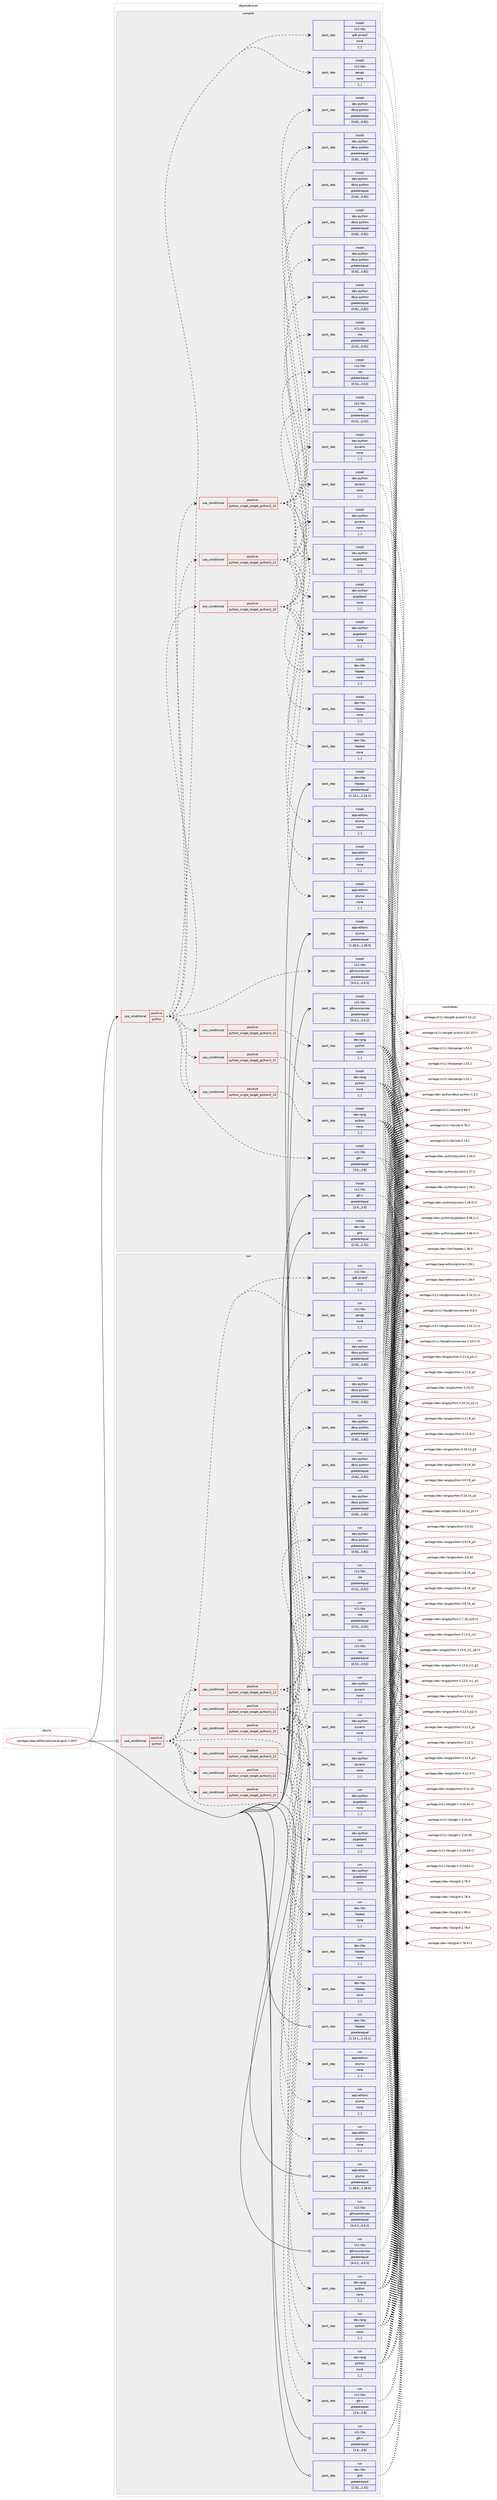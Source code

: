 digraph prolog {

# *************
# Graph options
# *************

newrank=true;
concentrate=true;
compound=true;
graph [rankdir=LR,fontname=Helvetica,fontsize=10,ranksep=1.5];#, ranksep=2.5, nodesep=0.2];
edge  [arrowhead=vee];
node  [fontname=Helvetica,fontsize=10];

# **********
# The ebuild
# **********

subgraph cluster_leftcol {
color=gray;
label=<<i>ebuild</i>>;
id [label="portage://app-editors/pluma-plugins-1.28.0", color=red, width=4, href="../app-editors/pluma-plugins-1.28.0.svg"];
}

# ****************
# The dependencies
# ****************

subgraph cluster_midcol {
color=gray;
label=<<i>dependencies</i>>;
subgraph cluster_compile {
fillcolor="#eeeeee";
style=filled;
label=<<i>compile</i>>;
subgraph cond135498 {
dependency514121 [label=<<TABLE BORDER="0" CELLBORDER="1" CELLSPACING="0" CELLPADDING="4"><TR><TD ROWSPAN="3" CELLPADDING="10">use_conditional</TD></TR><TR><TD>positive</TD></TR><TR><TD>python</TD></TR></TABLE>>, shape=none, color=red];
subgraph cond135499 {
dependency514122 [label=<<TABLE BORDER="0" CELLBORDER="1" CELLSPACING="0" CELLPADDING="4"><TR><TD ROWSPAN="3" CELLPADDING="10">use_conditional</TD></TR><TR><TD>positive</TD></TR><TR><TD>python_single_target_python3_10</TD></TR></TABLE>>, shape=none, color=red];
subgraph pack374903 {
dependency514123 [label=<<TABLE BORDER="0" CELLBORDER="1" CELLSPACING="0" CELLPADDING="4" WIDTH="220"><TR><TD ROWSPAN="6" CELLPADDING="30">pack_dep</TD></TR><TR><TD WIDTH="110">install</TD></TR><TR><TD>dev-lang</TD></TR><TR><TD>python</TD></TR><TR><TD>none</TD></TR><TR><TD>[,,]</TD></TR></TABLE>>, shape=none, color=blue];
}
dependency514122:e -> dependency514123:w [weight=20,style="dashed",arrowhead="vee"];
}
dependency514121:e -> dependency514122:w [weight=20,style="dashed",arrowhead="vee"];
subgraph cond135500 {
dependency514124 [label=<<TABLE BORDER="0" CELLBORDER="1" CELLSPACING="0" CELLPADDING="4"><TR><TD ROWSPAN="3" CELLPADDING="10">use_conditional</TD></TR><TR><TD>positive</TD></TR><TR><TD>python_single_target_python3_11</TD></TR></TABLE>>, shape=none, color=red];
subgraph pack374904 {
dependency514125 [label=<<TABLE BORDER="0" CELLBORDER="1" CELLSPACING="0" CELLPADDING="4" WIDTH="220"><TR><TD ROWSPAN="6" CELLPADDING="30">pack_dep</TD></TR><TR><TD WIDTH="110">install</TD></TR><TR><TD>dev-lang</TD></TR><TR><TD>python</TD></TR><TR><TD>none</TD></TR><TR><TD>[,,]</TD></TR></TABLE>>, shape=none, color=blue];
}
dependency514124:e -> dependency514125:w [weight=20,style="dashed",arrowhead="vee"];
}
dependency514121:e -> dependency514124:w [weight=20,style="dashed",arrowhead="vee"];
subgraph cond135501 {
dependency514126 [label=<<TABLE BORDER="0" CELLBORDER="1" CELLSPACING="0" CELLPADDING="4"><TR><TD ROWSPAN="3" CELLPADDING="10">use_conditional</TD></TR><TR><TD>positive</TD></TR><TR><TD>python_single_target_python3_12</TD></TR></TABLE>>, shape=none, color=red];
subgraph pack374905 {
dependency514127 [label=<<TABLE BORDER="0" CELLBORDER="1" CELLSPACING="0" CELLPADDING="4" WIDTH="220"><TR><TD ROWSPAN="6" CELLPADDING="30">pack_dep</TD></TR><TR><TD WIDTH="110">install</TD></TR><TR><TD>dev-lang</TD></TR><TR><TD>python</TD></TR><TR><TD>none</TD></TR><TR><TD>[,,]</TD></TR></TABLE>>, shape=none, color=blue];
}
dependency514126:e -> dependency514127:w [weight=20,style="dashed",arrowhead="vee"];
}
dependency514121:e -> dependency514126:w [weight=20,style="dashed",arrowhead="vee"];
subgraph cond135502 {
dependency514128 [label=<<TABLE BORDER="0" CELLBORDER="1" CELLSPACING="0" CELLPADDING="4"><TR><TD ROWSPAN="3" CELLPADDING="10">use_conditional</TD></TR><TR><TD>positive</TD></TR><TR><TD>python_single_target_python3_10</TD></TR></TABLE>>, shape=none, color=red];
subgraph pack374906 {
dependency514129 [label=<<TABLE BORDER="0" CELLBORDER="1" CELLSPACING="0" CELLPADDING="4" WIDTH="220"><TR><TD ROWSPAN="6" CELLPADDING="30">pack_dep</TD></TR><TR><TD WIDTH="110">install</TD></TR><TR><TD>app-editors</TD></TR><TR><TD>pluma</TD></TR><TR><TD>none</TD></TR><TR><TD>[,,]</TD></TR></TABLE>>, shape=none, color=blue];
}
dependency514128:e -> dependency514129:w [weight=20,style="dashed",arrowhead="vee"];
subgraph pack374907 {
dependency514130 [label=<<TABLE BORDER="0" CELLBORDER="1" CELLSPACING="0" CELLPADDING="4" WIDTH="220"><TR><TD ROWSPAN="6" CELLPADDING="30">pack_dep</TD></TR><TR><TD WIDTH="110">install</TD></TR><TR><TD>dev-libs</TD></TR><TR><TD>libpeas</TD></TR><TR><TD>none</TD></TR><TR><TD>[,,]</TD></TR></TABLE>>, shape=none, color=blue];
}
dependency514128:e -> dependency514130:w [weight=20,style="dashed",arrowhead="vee"];
subgraph pack374908 {
dependency514131 [label=<<TABLE BORDER="0" CELLBORDER="1" CELLSPACING="0" CELLPADDING="4" WIDTH="220"><TR><TD ROWSPAN="6" CELLPADDING="30">pack_dep</TD></TR><TR><TD WIDTH="110">install</TD></TR><TR><TD>dev-python</TD></TR><TR><TD>dbus-python</TD></TR><TR><TD>greaterequal</TD></TR><TR><TD>[0.82,,,0.82]</TD></TR></TABLE>>, shape=none, color=blue];
}
dependency514128:e -> dependency514131:w [weight=20,style="dashed",arrowhead="vee"];
subgraph pack374909 {
dependency514132 [label=<<TABLE BORDER="0" CELLBORDER="1" CELLSPACING="0" CELLPADDING="4" WIDTH="220"><TR><TD ROWSPAN="6" CELLPADDING="30">pack_dep</TD></TR><TR><TD WIDTH="110">install</TD></TR><TR><TD>dev-python</TD></TR><TR><TD>pycairo</TD></TR><TR><TD>none</TD></TR><TR><TD>[,,]</TD></TR></TABLE>>, shape=none, color=blue];
}
dependency514128:e -> dependency514132:w [weight=20,style="dashed",arrowhead="vee"];
subgraph pack374910 {
dependency514133 [label=<<TABLE BORDER="0" CELLBORDER="1" CELLSPACING="0" CELLPADDING="4" WIDTH="220"><TR><TD ROWSPAN="6" CELLPADDING="30">pack_dep</TD></TR><TR><TD WIDTH="110">install</TD></TR><TR><TD>dev-python</TD></TR><TR><TD>pygobject</TD></TR><TR><TD>none</TD></TR><TR><TD>[,,]</TD></TR></TABLE>>, shape=none, color=blue];
}
dependency514128:e -> dependency514133:w [weight=20,style="dashed",arrowhead="vee"];
subgraph pack374911 {
dependency514134 [label=<<TABLE BORDER="0" CELLBORDER="1" CELLSPACING="0" CELLPADDING="4" WIDTH="220"><TR><TD ROWSPAN="6" CELLPADDING="30">pack_dep</TD></TR><TR><TD WIDTH="110">install</TD></TR><TR><TD>dev-python</TD></TR><TR><TD>dbus-python</TD></TR><TR><TD>greaterequal</TD></TR><TR><TD>[0.82,,,0.82]</TD></TR></TABLE>>, shape=none, color=blue];
}
dependency514128:e -> dependency514134:w [weight=20,style="dashed",arrowhead="vee"];
subgraph pack374912 {
dependency514135 [label=<<TABLE BORDER="0" CELLBORDER="1" CELLSPACING="0" CELLPADDING="4" WIDTH="220"><TR><TD ROWSPAN="6" CELLPADDING="30">pack_dep</TD></TR><TR><TD WIDTH="110">install</TD></TR><TR><TD>x11-libs</TD></TR><TR><TD>vte</TD></TR><TR><TD>greaterequal</TD></TR><TR><TD>[0.52,,,0.52]</TD></TR></TABLE>>, shape=none, color=blue];
}
dependency514128:e -> dependency514135:w [weight=20,style="dashed",arrowhead="vee"];
}
dependency514121:e -> dependency514128:w [weight=20,style="dashed",arrowhead="vee"];
subgraph cond135503 {
dependency514136 [label=<<TABLE BORDER="0" CELLBORDER="1" CELLSPACING="0" CELLPADDING="4"><TR><TD ROWSPAN="3" CELLPADDING="10">use_conditional</TD></TR><TR><TD>positive</TD></TR><TR><TD>python_single_target_python3_11</TD></TR></TABLE>>, shape=none, color=red];
subgraph pack374913 {
dependency514137 [label=<<TABLE BORDER="0" CELLBORDER="1" CELLSPACING="0" CELLPADDING="4" WIDTH="220"><TR><TD ROWSPAN="6" CELLPADDING="30">pack_dep</TD></TR><TR><TD WIDTH="110">install</TD></TR><TR><TD>app-editors</TD></TR><TR><TD>pluma</TD></TR><TR><TD>none</TD></TR><TR><TD>[,,]</TD></TR></TABLE>>, shape=none, color=blue];
}
dependency514136:e -> dependency514137:w [weight=20,style="dashed",arrowhead="vee"];
subgraph pack374914 {
dependency514138 [label=<<TABLE BORDER="0" CELLBORDER="1" CELLSPACING="0" CELLPADDING="4" WIDTH="220"><TR><TD ROWSPAN="6" CELLPADDING="30">pack_dep</TD></TR><TR><TD WIDTH="110">install</TD></TR><TR><TD>dev-libs</TD></TR><TR><TD>libpeas</TD></TR><TR><TD>none</TD></TR><TR><TD>[,,]</TD></TR></TABLE>>, shape=none, color=blue];
}
dependency514136:e -> dependency514138:w [weight=20,style="dashed",arrowhead="vee"];
subgraph pack374915 {
dependency514139 [label=<<TABLE BORDER="0" CELLBORDER="1" CELLSPACING="0" CELLPADDING="4" WIDTH="220"><TR><TD ROWSPAN="6" CELLPADDING="30">pack_dep</TD></TR><TR><TD WIDTH="110">install</TD></TR><TR><TD>dev-python</TD></TR><TR><TD>dbus-python</TD></TR><TR><TD>greaterequal</TD></TR><TR><TD>[0.82,,,0.82]</TD></TR></TABLE>>, shape=none, color=blue];
}
dependency514136:e -> dependency514139:w [weight=20,style="dashed",arrowhead="vee"];
subgraph pack374916 {
dependency514140 [label=<<TABLE BORDER="0" CELLBORDER="1" CELLSPACING="0" CELLPADDING="4" WIDTH="220"><TR><TD ROWSPAN="6" CELLPADDING="30">pack_dep</TD></TR><TR><TD WIDTH="110">install</TD></TR><TR><TD>dev-python</TD></TR><TR><TD>pycairo</TD></TR><TR><TD>none</TD></TR><TR><TD>[,,]</TD></TR></TABLE>>, shape=none, color=blue];
}
dependency514136:e -> dependency514140:w [weight=20,style="dashed",arrowhead="vee"];
subgraph pack374917 {
dependency514141 [label=<<TABLE BORDER="0" CELLBORDER="1" CELLSPACING="0" CELLPADDING="4" WIDTH="220"><TR><TD ROWSPAN="6" CELLPADDING="30">pack_dep</TD></TR><TR><TD WIDTH="110">install</TD></TR><TR><TD>dev-python</TD></TR><TR><TD>pygobject</TD></TR><TR><TD>none</TD></TR><TR><TD>[,,]</TD></TR></TABLE>>, shape=none, color=blue];
}
dependency514136:e -> dependency514141:w [weight=20,style="dashed",arrowhead="vee"];
subgraph pack374918 {
dependency514142 [label=<<TABLE BORDER="0" CELLBORDER="1" CELLSPACING="0" CELLPADDING="4" WIDTH="220"><TR><TD ROWSPAN="6" CELLPADDING="30">pack_dep</TD></TR><TR><TD WIDTH="110">install</TD></TR><TR><TD>dev-python</TD></TR><TR><TD>dbus-python</TD></TR><TR><TD>greaterequal</TD></TR><TR><TD>[0.82,,,0.82]</TD></TR></TABLE>>, shape=none, color=blue];
}
dependency514136:e -> dependency514142:w [weight=20,style="dashed",arrowhead="vee"];
subgraph pack374919 {
dependency514143 [label=<<TABLE BORDER="0" CELLBORDER="1" CELLSPACING="0" CELLPADDING="4" WIDTH="220"><TR><TD ROWSPAN="6" CELLPADDING="30">pack_dep</TD></TR><TR><TD WIDTH="110">install</TD></TR><TR><TD>x11-libs</TD></TR><TR><TD>vte</TD></TR><TR><TD>greaterequal</TD></TR><TR><TD>[0.52,,,0.52]</TD></TR></TABLE>>, shape=none, color=blue];
}
dependency514136:e -> dependency514143:w [weight=20,style="dashed",arrowhead="vee"];
}
dependency514121:e -> dependency514136:w [weight=20,style="dashed",arrowhead="vee"];
subgraph cond135504 {
dependency514144 [label=<<TABLE BORDER="0" CELLBORDER="1" CELLSPACING="0" CELLPADDING="4"><TR><TD ROWSPAN="3" CELLPADDING="10">use_conditional</TD></TR><TR><TD>positive</TD></TR><TR><TD>python_single_target_python3_12</TD></TR></TABLE>>, shape=none, color=red];
subgraph pack374920 {
dependency514145 [label=<<TABLE BORDER="0" CELLBORDER="1" CELLSPACING="0" CELLPADDING="4" WIDTH="220"><TR><TD ROWSPAN="6" CELLPADDING="30">pack_dep</TD></TR><TR><TD WIDTH="110">install</TD></TR><TR><TD>app-editors</TD></TR><TR><TD>pluma</TD></TR><TR><TD>none</TD></TR><TR><TD>[,,]</TD></TR></TABLE>>, shape=none, color=blue];
}
dependency514144:e -> dependency514145:w [weight=20,style="dashed",arrowhead="vee"];
subgraph pack374921 {
dependency514146 [label=<<TABLE BORDER="0" CELLBORDER="1" CELLSPACING="0" CELLPADDING="4" WIDTH="220"><TR><TD ROWSPAN="6" CELLPADDING="30">pack_dep</TD></TR><TR><TD WIDTH="110">install</TD></TR><TR><TD>dev-libs</TD></TR><TR><TD>libpeas</TD></TR><TR><TD>none</TD></TR><TR><TD>[,,]</TD></TR></TABLE>>, shape=none, color=blue];
}
dependency514144:e -> dependency514146:w [weight=20,style="dashed",arrowhead="vee"];
subgraph pack374922 {
dependency514147 [label=<<TABLE BORDER="0" CELLBORDER="1" CELLSPACING="0" CELLPADDING="4" WIDTH="220"><TR><TD ROWSPAN="6" CELLPADDING="30">pack_dep</TD></TR><TR><TD WIDTH="110">install</TD></TR><TR><TD>dev-python</TD></TR><TR><TD>dbus-python</TD></TR><TR><TD>greaterequal</TD></TR><TR><TD>[0.82,,,0.82]</TD></TR></TABLE>>, shape=none, color=blue];
}
dependency514144:e -> dependency514147:w [weight=20,style="dashed",arrowhead="vee"];
subgraph pack374923 {
dependency514148 [label=<<TABLE BORDER="0" CELLBORDER="1" CELLSPACING="0" CELLPADDING="4" WIDTH="220"><TR><TD ROWSPAN="6" CELLPADDING="30">pack_dep</TD></TR><TR><TD WIDTH="110">install</TD></TR><TR><TD>dev-python</TD></TR><TR><TD>pycairo</TD></TR><TR><TD>none</TD></TR><TR><TD>[,,]</TD></TR></TABLE>>, shape=none, color=blue];
}
dependency514144:e -> dependency514148:w [weight=20,style="dashed",arrowhead="vee"];
subgraph pack374924 {
dependency514149 [label=<<TABLE BORDER="0" CELLBORDER="1" CELLSPACING="0" CELLPADDING="4" WIDTH="220"><TR><TD ROWSPAN="6" CELLPADDING="30">pack_dep</TD></TR><TR><TD WIDTH="110">install</TD></TR><TR><TD>dev-python</TD></TR><TR><TD>pygobject</TD></TR><TR><TD>none</TD></TR><TR><TD>[,,]</TD></TR></TABLE>>, shape=none, color=blue];
}
dependency514144:e -> dependency514149:w [weight=20,style="dashed",arrowhead="vee"];
subgraph pack374925 {
dependency514150 [label=<<TABLE BORDER="0" CELLBORDER="1" CELLSPACING="0" CELLPADDING="4" WIDTH="220"><TR><TD ROWSPAN="6" CELLPADDING="30">pack_dep</TD></TR><TR><TD WIDTH="110">install</TD></TR><TR><TD>dev-python</TD></TR><TR><TD>dbus-python</TD></TR><TR><TD>greaterequal</TD></TR><TR><TD>[0.82,,,0.82]</TD></TR></TABLE>>, shape=none, color=blue];
}
dependency514144:e -> dependency514150:w [weight=20,style="dashed",arrowhead="vee"];
subgraph pack374926 {
dependency514151 [label=<<TABLE BORDER="0" CELLBORDER="1" CELLSPACING="0" CELLPADDING="4" WIDTH="220"><TR><TD ROWSPAN="6" CELLPADDING="30">pack_dep</TD></TR><TR><TD WIDTH="110">install</TD></TR><TR><TD>x11-libs</TD></TR><TR><TD>vte</TD></TR><TR><TD>greaterequal</TD></TR><TR><TD>[0.52,,,0.52]</TD></TR></TABLE>>, shape=none, color=blue];
}
dependency514144:e -> dependency514151:w [weight=20,style="dashed",arrowhead="vee"];
}
dependency514121:e -> dependency514144:w [weight=20,style="dashed",arrowhead="vee"];
subgraph pack374927 {
dependency514152 [label=<<TABLE BORDER="0" CELLBORDER="1" CELLSPACING="0" CELLPADDING="4" WIDTH="220"><TR><TD ROWSPAN="6" CELLPADDING="30">pack_dep</TD></TR><TR><TD WIDTH="110">install</TD></TR><TR><TD>x11-libs</TD></TR><TR><TD>gtk+</TD></TR><TR><TD>greaterequal</TD></TR><TR><TD>[3.9,,,3.9]</TD></TR></TABLE>>, shape=none, color=blue];
}
dependency514121:e -> dependency514152:w [weight=20,style="dashed",arrowhead="vee"];
subgraph pack374928 {
dependency514153 [label=<<TABLE BORDER="0" CELLBORDER="1" CELLSPACING="0" CELLPADDING="4" WIDTH="220"><TR><TD ROWSPAN="6" CELLPADDING="30">pack_dep</TD></TR><TR><TD WIDTH="110">install</TD></TR><TR><TD>x11-libs</TD></TR><TR><TD>gtksourceview</TD></TR><TR><TD>greaterequal</TD></TR><TR><TD>[4.0.2,,,4.0.2]</TD></TR></TABLE>>, shape=none, color=blue];
}
dependency514121:e -> dependency514153:w [weight=20,style="dashed",arrowhead="vee"];
subgraph pack374929 {
dependency514154 [label=<<TABLE BORDER="0" CELLBORDER="1" CELLSPACING="0" CELLPADDING="4" WIDTH="220"><TR><TD ROWSPAN="6" CELLPADDING="30">pack_dep</TD></TR><TR><TD WIDTH="110">install</TD></TR><TR><TD>x11-libs</TD></TR><TR><TD>pango</TD></TR><TR><TD>none</TD></TR><TR><TD>[,,]</TD></TR></TABLE>>, shape=none, color=blue];
}
dependency514121:e -> dependency514154:w [weight=20,style="dashed",arrowhead="vee"];
subgraph pack374930 {
dependency514155 [label=<<TABLE BORDER="0" CELLBORDER="1" CELLSPACING="0" CELLPADDING="4" WIDTH="220"><TR><TD ROWSPAN="6" CELLPADDING="30">pack_dep</TD></TR><TR><TD WIDTH="110">install</TD></TR><TR><TD>x11-libs</TD></TR><TR><TD>gdk-pixbuf</TD></TR><TR><TD>none</TD></TR><TR><TD>[,,]</TD></TR></TABLE>>, shape=none, color=blue];
}
dependency514121:e -> dependency514155:w [weight=20,style="dashed",arrowhead="vee"];
}
id:e -> dependency514121:w [weight=20,style="solid",arrowhead="vee"];
subgraph pack374931 {
dependency514156 [label=<<TABLE BORDER="0" CELLBORDER="1" CELLSPACING="0" CELLPADDING="4" WIDTH="220"><TR><TD ROWSPAN="6" CELLPADDING="30">pack_dep</TD></TR><TR><TD WIDTH="110">install</TD></TR><TR><TD>app-editors</TD></TR><TR><TD>pluma</TD></TR><TR><TD>greaterequal</TD></TR><TR><TD>[1.28.0,,,1.28.0]</TD></TR></TABLE>>, shape=none, color=blue];
}
id:e -> dependency514156:w [weight=20,style="solid",arrowhead="vee"];
subgraph pack374932 {
dependency514157 [label=<<TABLE BORDER="0" CELLBORDER="1" CELLSPACING="0" CELLPADDING="4" WIDTH="220"><TR><TD ROWSPAN="6" CELLPADDING="30">pack_dep</TD></TR><TR><TD WIDTH="110">install</TD></TR><TR><TD>dev-libs</TD></TR><TR><TD>glib</TD></TR><TR><TD>greaterequal</TD></TR><TR><TD>[2.32,,,2.32]</TD></TR></TABLE>>, shape=none, color=blue];
}
id:e -> dependency514157:w [weight=20,style="solid",arrowhead="vee"];
subgraph pack374933 {
dependency514158 [label=<<TABLE BORDER="0" CELLBORDER="1" CELLSPACING="0" CELLPADDING="4" WIDTH="220"><TR><TD ROWSPAN="6" CELLPADDING="30">pack_dep</TD></TR><TR><TD WIDTH="110">install</TD></TR><TR><TD>dev-libs</TD></TR><TR><TD>libpeas</TD></TR><TR><TD>greaterequal</TD></TR><TR><TD>[1.14.1,,,1.14.1]</TD></TR></TABLE>>, shape=none, color=blue];
}
id:e -> dependency514158:w [weight=20,style="solid",arrowhead="vee"];
subgraph pack374934 {
dependency514159 [label=<<TABLE BORDER="0" CELLBORDER="1" CELLSPACING="0" CELLPADDING="4" WIDTH="220"><TR><TD ROWSPAN="6" CELLPADDING="30">pack_dep</TD></TR><TR><TD WIDTH="110">install</TD></TR><TR><TD>x11-libs</TD></TR><TR><TD>gtk+</TD></TR><TR><TD>greaterequal</TD></TR><TR><TD>[3.9,,,3.9]</TD></TR></TABLE>>, shape=none, color=blue];
}
id:e -> dependency514159:w [weight=20,style="solid",arrowhead="vee"];
subgraph pack374935 {
dependency514160 [label=<<TABLE BORDER="0" CELLBORDER="1" CELLSPACING="0" CELLPADDING="4" WIDTH="220"><TR><TD ROWSPAN="6" CELLPADDING="30">pack_dep</TD></TR><TR><TD WIDTH="110">install</TD></TR><TR><TD>x11-libs</TD></TR><TR><TD>gtksourceview</TD></TR><TR><TD>greaterequal</TD></TR><TR><TD>[4.0.2,,,4.0.2]</TD></TR></TABLE>>, shape=none, color=blue];
}
id:e -> dependency514160:w [weight=20,style="solid",arrowhead="vee"];
}
subgraph cluster_compileandrun {
fillcolor="#eeeeee";
style=filled;
label=<<i>compile and run</i>>;
}
subgraph cluster_run {
fillcolor="#eeeeee";
style=filled;
label=<<i>run</i>>;
subgraph cond135505 {
dependency514161 [label=<<TABLE BORDER="0" CELLBORDER="1" CELLSPACING="0" CELLPADDING="4"><TR><TD ROWSPAN="3" CELLPADDING="10">use_conditional</TD></TR><TR><TD>positive</TD></TR><TR><TD>python</TD></TR></TABLE>>, shape=none, color=red];
subgraph cond135506 {
dependency514162 [label=<<TABLE BORDER="0" CELLBORDER="1" CELLSPACING="0" CELLPADDING="4"><TR><TD ROWSPAN="3" CELLPADDING="10">use_conditional</TD></TR><TR><TD>positive</TD></TR><TR><TD>python_single_target_python3_10</TD></TR></TABLE>>, shape=none, color=red];
subgraph pack374936 {
dependency514163 [label=<<TABLE BORDER="0" CELLBORDER="1" CELLSPACING="0" CELLPADDING="4" WIDTH="220"><TR><TD ROWSPAN="6" CELLPADDING="30">pack_dep</TD></TR><TR><TD WIDTH="110">run</TD></TR><TR><TD>dev-lang</TD></TR><TR><TD>python</TD></TR><TR><TD>none</TD></TR><TR><TD>[,,]</TD></TR></TABLE>>, shape=none, color=blue];
}
dependency514162:e -> dependency514163:w [weight=20,style="dashed",arrowhead="vee"];
}
dependency514161:e -> dependency514162:w [weight=20,style="dashed",arrowhead="vee"];
subgraph cond135507 {
dependency514164 [label=<<TABLE BORDER="0" CELLBORDER="1" CELLSPACING="0" CELLPADDING="4"><TR><TD ROWSPAN="3" CELLPADDING="10">use_conditional</TD></TR><TR><TD>positive</TD></TR><TR><TD>python_single_target_python3_11</TD></TR></TABLE>>, shape=none, color=red];
subgraph pack374937 {
dependency514165 [label=<<TABLE BORDER="0" CELLBORDER="1" CELLSPACING="0" CELLPADDING="4" WIDTH="220"><TR><TD ROWSPAN="6" CELLPADDING="30">pack_dep</TD></TR><TR><TD WIDTH="110">run</TD></TR><TR><TD>dev-lang</TD></TR><TR><TD>python</TD></TR><TR><TD>none</TD></TR><TR><TD>[,,]</TD></TR></TABLE>>, shape=none, color=blue];
}
dependency514164:e -> dependency514165:w [weight=20,style="dashed",arrowhead="vee"];
}
dependency514161:e -> dependency514164:w [weight=20,style="dashed",arrowhead="vee"];
subgraph cond135508 {
dependency514166 [label=<<TABLE BORDER="0" CELLBORDER="1" CELLSPACING="0" CELLPADDING="4"><TR><TD ROWSPAN="3" CELLPADDING="10">use_conditional</TD></TR><TR><TD>positive</TD></TR><TR><TD>python_single_target_python3_12</TD></TR></TABLE>>, shape=none, color=red];
subgraph pack374938 {
dependency514167 [label=<<TABLE BORDER="0" CELLBORDER="1" CELLSPACING="0" CELLPADDING="4" WIDTH="220"><TR><TD ROWSPAN="6" CELLPADDING="30">pack_dep</TD></TR><TR><TD WIDTH="110">run</TD></TR><TR><TD>dev-lang</TD></TR><TR><TD>python</TD></TR><TR><TD>none</TD></TR><TR><TD>[,,]</TD></TR></TABLE>>, shape=none, color=blue];
}
dependency514166:e -> dependency514167:w [weight=20,style="dashed",arrowhead="vee"];
}
dependency514161:e -> dependency514166:w [weight=20,style="dashed",arrowhead="vee"];
subgraph cond135509 {
dependency514168 [label=<<TABLE BORDER="0" CELLBORDER="1" CELLSPACING="0" CELLPADDING="4"><TR><TD ROWSPAN="3" CELLPADDING="10">use_conditional</TD></TR><TR><TD>positive</TD></TR><TR><TD>python_single_target_python3_10</TD></TR></TABLE>>, shape=none, color=red];
subgraph pack374939 {
dependency514169 [label=<<TABLE BORDER="0" CELLBORDER="1" CELLSPACING="0" CELLPADDING="4" WIDTH="220"><TR><TD ROWSPAN="6" CELLPADDING="30">pack_dep</TD></TR><TR><TD WIDTH="110">run</TD></TR><TR><TD>app-editors</TD></TR><TR><TD>pluma</TD></TR><TR><TD>none</TD></TR><TR><TD>[,,]</TD></TR></TABLE>>, shape=none, color=blue];
}
dependency514168:e -> dependency514169:w [weight=20,style="dashed",arrowhead="vee"];
subgraph pack374940 {
dependency514170 [label=<<TABLE BORDER="0" CELLBORDER="1" CELLSPACING="0" CELLPADDING="4" WIDTH="220"><TR><TD ROWSPAN="6" CELLPADDING="30">pack_dep</TD></TR><TR><TD WIDTH="110">run</TD></TR><TR><TD>dev-libs</TD></TR><TR><TD>libpeas</TD></TR><TR><TD>none</TD></TR><TR><TD>[,,]</TD></TR></TABLE>>, shape=none, color=blue];
}
dependency514168:e -> dependency514170:w [weight=20,style="dashed",arrowhead="vee"];
subgraph pack374941 {
dependency514171 [label=<<TABLE BORDER="0" CELLBORDER="1" CELLSPACING="0" CELLPADDING="4" WIDTH="220"><TR><TD ROWSPAN="6" CELLPADDING="30">pack_dep</TD></TR><TR><TD WIDTH="110">run</TD></TR><TR><TD>dev-python</TD></TR><TR><TD>dbus-python</TD></TR><TR><TD>greaterequal</TD></TR><TR><TD>[0.82,,,0.82]</TD></TR></TABLE>>, shape=none, color=blue];
}
dependency514168:e -> dependency514171:w [weight=20,style="dashed",arrowhead="vee"];
subgraph pack374942 {
dependency514172 [label=<<TABLE BORDER="0" CELLBORDER="1" CELLSPACING="0" CELLPADDING="4" WIDTH="220"><TR><TD ROWSPAN="6" CELLPADDING="30">pack_dep</TD></TR><TR><TD WIDTH="110">run</TD></TR><TR><TD>dev-python</TD></TR><TR><TD>pycairo</TD></TR><TR><TD>none</TD></TR><TR><TD>[,,]</TD></TR></TABLE>>, shape=none, color=blue];
}
dependency514168:e -> dependency514172:w [weight=20,style="dashed",arrowhead="vee"];
subgraph pack374943 {
dependency514173 [label=<<TABLE BORDER="0" CELLBORDER="1" CELLSPACING="0" CELLPADDING="4" WIDTH="220"><TR><TD ROWSPAN="6" CELLPADDING="30">pack_dep</TD></TR><TR><TD WIDTH="110">run</TD></TR><TR><TD>dev-python</TD></TR><TR><TD>pygobject</TD></TR><TR><TD>none</TD></TR><TR><TD>[,,]</TD></TR></TABLE>>, shape=none, color=blue];
}
dependency514168:e -> dependency514173:w [weight=20,style="dashed",arrowhead="vee"];
subgraph pack374944 {
dependency514174 [label=<<TABLE BORDER="0" CELLBORDER="1" CELLSPACING="0" CELLPADDING="4" WIDTH="220"><TR><TD ROWSPAN="6" CELLPADDING="30">pack_dep</TD></TR><TR><TD WIDTH="110">run</TD></TR><TR><TD>dev-python</TD></TR><TR><TD>dbus-python</TD></TR><TR><TD>greaterequal</TD></TR><TR><TD>[0.82,,,0.82]</TD></TR></TABLE>>, shape=none, color=blue];
}
dependency514168:e -> dependency514174:w [weight=20,style="dashed",arrowhead="vee"];
subgraph pack374945 {
dependency514175 [label=<<TABLE BORDER="0" CELLBORDER="1" CELLSPACING="0" CELLPADDING="4" WIDTH="220"><TR><TD ROWSPAN="6" CELLPADDING="30">pack_dep</TD></TR><TR><TD WIDTH="110">run</TD></TR><TR><TD>x11-libs</TD></TR><TR><TD>vte</TD></TR><TR><TD>greaterequal</TD></TR><TR><TD>[0.52,,,0.52]</TD></TR></TABLE>>, shape=none, color=blue];
}
dependency514168:e -> dependency514175:w [weight=20,style="dashed",arrowhead="vee"];
}
dependency514161:e -> dependency514168:w [weight=20,style="dashed",arrowhead="vee"];
subgraph cond135510 {
dependency514176 [label=<<TABLE BORDER="0" CELLBORDER="1" CELLSPACING="0" CELLPADDING="4"><TR><TD ROWSPAN="3" CELLPADDING="10">use_conditional</TD></TR><TR><TD>positive</TD></TR><TR><TD>python_single_target_python3_11</TD></TR></TABLE>>, shape=none, color=red];
subgraph pack374946 {
dependency514177 [label=<<TABLE BORDER="0" CELLBORDER="1" CELLSPACING="0" CELLPADDING="4" WIDTH="220"><TR><TD ROWSPAN="6" CELLPADDING="30">pack_dep</TD></TR><TR><TD WIDTH="110">run</TD></TR><TR><TD>app-editors</TD></TR><TR><TD>pluma</TD></TR><TR><TD>none</TD></TR><TR><TD>[,,]</TD></TR></TABLE>>, shape=none, color=blue];
}
dependency514176:e -> dependency514177:w [weight=20,style="dashed",arrowhead="vee"];
subgraph pack374947 {
dependency514178 [label=<<TABLE BORDER="0" CELLBORDER="1" CELLSPACING="0" CELLPADDING="4" WIDTH="220"><TR><TD ROWSPAN="6" CELLPADDING="30">pack_dep</TD></TR><TR><TD WIDTH="110">run</TD></TR><TR><TD>dev-libs</TD></TR><TR><TD>libpeas</TD></TR><TR><TD>none</TD></TR><TR><TD>[,,]</TD></TR></TABLE>>, shape=none, color=blue];
}
dependency514176:e -> dependency514178:w [weight=20,style="dashed",arrowhead="vee"];
subgraph pack374948 {
dependency514179 [label=<<TABLE BORDER="0" CELLBORDER="1" CELLSPACING="0" CELLPADDING="4" WIDTH="220"><TR><TD ROWSPAN="6" CELLPADDING="30">pack_dep</TD></TR><TR><TD WIDTH="110">run</TD></TR><TR><TD>dev-python</TD></TR><TR><TD>dbus-python</TD></TR><TR><TD>greaterequal</TD></TR><TR><TD>[0.82,,,0.82]</TD></TR></TABLE>>, shape=none, color=blue];
}
dependency514176:e -> dependency514179:w [weight=20,style="dashed",arrowhead="vee"];
subgraph pack374949 {
dependency514180 [label=<<TABLE BORDER="0" CELLBORDER="1" CELLSPACING="0" CELLPADDING="4" WIDTH="220"><TR><TD ROWSPAN="6" CELLPADDING="30">pack_dep</TD></TR><TR><TD WIDTH="110">run</TD></TR><TR><TD>dev-python</TD></TR><TR><TD>pycairo</TD></TR><TR><TD>none</TD></TR><TR><TD>[,,]</TD></TR></TABLE>>, shape=none, color=blue];
}
dependency514176:e -> dependency514180:w [weight=20,style="dashed",arrowhead="vee"];
subgraph pack374950 {
dependency514181 [label=<<TABLE BORDER="0" CELLBORDER="1" CELLSPACING="0" CELLPADDING="4" WIDTH="220"><TR><TD ROWSPAN="6" CELLPADDING="30">pack_dep</TD></TR><TR><TD WIDTH="110">run</TD></TR><TR><TD>dev-python</TD></TR><TR><TD>pygobject</TD></TR><TR><TD>none</TD></TR><TR><TD>[,,]</TD></TR></TABLE>>, shape=none, color=blue];
}
dependency514176:e -> dependency514181:w [weight=20,style="dashed",arrowhead="vee"];
subgraph pack374951 {
dependency514182 [label=<<TABLE BORDER="0" CELLBORDER="1" CELLSPACING="0" CELLPADDING="4" WIDTH="220"><TR><TD ROWSPAN="6" CELLPADDING="30">pack_dep</TD></TR><TR><TD WIDTH="110">run</TD></TR><TR><TD>dev-python</TD></TR><TR><TD>dbus-python</TD></TR><TR><TD>greaterequal</TD></TR><TR><TD>[0.82,,,0.82]</TD></TR></TABLE>>, shape=none, color=blue];
}
dependency514176:e -> dependency514182:w [weight=20,style="dashed",arrowhead="vee"];
subgraph pack374952 {
dependency514183 [label=<<TABLE BORDER="0" CELLBORDER="1" CELLSPACING="0" CELLPADDING="4" WIDTH="220"><TR><TD ROWSPAN="6" CELLPADDING="30">pack_dep</TD></TR><TR><TD WIDTH="110">run</TD></TR><TR><TD>x11-libs</TD></TR><TR><TD>vte</TD></TR><TR><TD>greaterequal</TD></TR><TR><TD>[0.52,,,0.52]</TD></TR></TABLE>>, shape=none, color=blue];
}
dependency514176:e -> dependency514183:w [weight=20,style="dashed",arrowhead="vee"];
}
dependency514161:e -> dependency514176:w [weight=20,style="dashed",arrowhead="vee"];
subgraph cond135511 {
dependency514184 [label=<<TABLE BORDER="0" CELLBORDER="1" CELLSPACING="0" CELLPADDING="4"><TR><TD ROWSPAN="3" CELLPADDING="10">use_conditional</TD></TR><TR><TD>positive</TD></TR><TR><TD>python_single_target_python3_12</TD></TR></TABLE>>, shape=none, color=red];
subgraph pack374953 {
dependency514185 [label=<<TABLE BORDER="0" CELLBORDER="1" CELLSPACING="0" CELLPADDING="4" WIDTH="220"><TR><TD ROWSPAN="6" CELLPADDING="30">pack_dep</TD></TR><TR><TD WIDTH="110">run</TD></TR><TR><TD>app-editors</TD></TR><TR><TD>pluma</TD></TR><TR><TD>none</TD></TR><TR><TD>[,,]</TD></TR></TABLE>>, shape=none, color=blue];
}
dependency514184:e -> dependency514185:w [weight=20,style="dashed",arrowhead="vee"];
subgraph pack374954 {
dependency514186 [label=<<TABLE BORDER="0" CELLBORDER="1" CELLSPACING="0" CELLPADDING="4" WIDTH="220"><TR><TD ROWSPAN="6" CELLPADDING="30">pack_dep</TD></TR><TR><TD WIDTH="110">run</TD></TR><TR><TD>dev-libs</TD></TR><TR><TD>libpeas</TD></TR><TR><TD>none</TD></TR><TR><TD>[,,]</TD></TR></TABLE>>, shape=none, color=blue];
}
dependency514184:e -> dependency514186:w [weight=20,style="dashed",arrowhead="vee"];
subgraph pack374955 {
dependency514187 [label=<<TABLE BORDER="0" CELLBORDER="1" CELLSPACING="0" CELLPADDING="4" WIDTH="220"><TR><TD ROWSPAN="6" CELLPADDING="30">pack_dep</TD></TR><TR><TD WIDTH="110">run</TD></TR><TR><TD>dev-python</TD></TR><TR><TD>dbus-python</TD></TR><TR><TD>greaterequal</TD></TR><TR><TD>[0.82,,,0.82]</TD></TR></TABLE>>, shape=none, color=blue];
}
dependency514184:e -> dependency514187:w [weight=20,style="dashed",arrowhead="vee"];
subgraph pack374956 {
dependency514188 [label=<<TABLE BORDER="0" CELLBORDER="1" CELLSPACING="0" CELLPADDING="4" WIDTH="220"><TR><TD ROWSPAN="6" CELLPADDING="30">pack_dep</TD></TR><TR><TD WIDTH="110">run</TD></TR><TR><TD>dev-python</TD></TR><TR><TD>pycairo</TD></TR><TR><TD>none</TD></TR><TR><TD>[,,]</TD></TR></TABLE>>, shape=none, color=blue];
}
dependency514184:e -> dependency514188:w [weight=20,style="dashed",arrowhead="vee"];
subgraph pack374957 {
dependency514189 [label=<<TABLE BORDER="0" CELLBORDER="1" CELLSPACING="0" CELLPADDING="4" WIDTH="220"><TR><TD ROWSPAN="6" CELLPADDING="30">pack_dep</TD></TR><TR><TD WIDTH="110">run</TD></TR><TR><TD>dev-python</TD></TR><TR><TD>pygobject</TD></TR><TR><TD>none</TD></TR><TR><TD>[,,]</TD></TR></TABLE>>, shape=none, color=blue];
}
dependency514184:e -> dependency514189:w [weight=20,style="dashed",arrowhead="vee"];
subgraph pack374958 {
dependency514190 [label=<<TABLE BORDER="0" CELLBORDER="1" CELLSPACING="0" CELLPADDING="4" WIDTH="220"><TR><TD ROWSPAN="6" CELLPADDING="30">pack_dep</TD></TR><TR><TD WIDTH="110">run</TD></TR><TR><TD>dev-python</TD></TR><TR><TD>dbus-python</TD></TR><TR><TD>greaterequal</TD></TR><TR><TD>[0.82,,,0.82]</TD></TR></TABLE>>, shape=none, color=blue];
}
dependency514184:e -> dependency514190:w [weight=20,style="dashed",arrowhead="vee"];
subgraph pack374959 {
dependency514191 [label=<<TABLE BORDER="0" CELLBORDER="1" CELLSPACING="0" CELLPADDING="4" WIDTH="220"><TR><TD ROWSPAN="6" CELLPADDING="30">pack_dep</TD></TR><TR><TD WIDTH="110">run</TD></TR><TR><TD>x11-libs</TD></TR><TR><TD>vte</TD></TR><TR><TD>greaterequal</TD></TR><TR><TD>[0.52,,,0.52]</TD></TR></TABLE>>, shape=none, color=blue];
}
dependency514184:e -> dependency514191:w [weight=20,style="dashed",arrowhead="vee"];
}
dependency514161:e -> dependency514184:w [weight=20,style="dashed",arrowhead="vee"];
subgraph pack374960 {
dependency514192 [label=<<TABLE BORDER="0" CELLBORDER="1" CELLSPACING="0" CELLPADDING="4" WIDTH="220"><TR><TD ROWSPAN="6" CELLPADDING="30">pack_dep</TD></TR><TR><TD WIDTH="110">run</TD></TR><TR><TD>x11-libs</TD></TR><TR><TD>gtk+</TD></TR><TR><TD>greaterequal</TD></TR><TR><TD>[3.9,,,3.9]</TD></TR></TABLE>>, shape=none, color=blue];
}
dependency514161:e -> dependency514192:w [weight=20,style="dashed",arrowhead="vee"];
subgraph pack374961 {
dependency514193 [label=<<TABLE BORDER="0" CELLBORDER="1" CELLSPACING="0" CELLPADDING="4" WIDTH="220"><TR><TD ROWSPAN="6" CELLPADDING="30">pack_dep</TD></TR><TR><TD WIDTH="110">run</TD></TR><TR><TD>x11-libs</TD></TR><TR><TD>gtksourceview</TD></TR><TR><TD>greaterequal</TD></TR><TR><TD>[4.0.2,,,4.0.2]</TD></TR></TABLE>>, shape=none, color=blue];
}
dependency514161:e -> dependency514193:w [weight=20,style="dashed",arrowhead="vee"];
subgraph pack374962 {
dependency514194 [label=<<TABLE BORDER="0" CELLBORDER="1" CELLSPACING="0" CELLPADDING="4" WIDTH="220"><TR><TD ROWSPAN="6" CELLPADDING="30">pack_dep</TD></TR><TR><TD WIDTH="110">run</TD></TR><TR><TD>x11-libs</TD></TR><TR><TD>pango</TD></TR><TR><TD>none</TD></TR><TR><TD>[,,]</TD></TR></TABLE>>, shape=none, color=blue];
}
dependency514161:e -> dependency514194:w [weight=20,style="dashed",arrowhead="vee"];
subgraph pack374963 {
dependency514195 [label=<<TABLE BORDER="0" CELLBORDER="1" CELLSPACING="0" CELLPADDING="4" WIDTH="220"><TR><TD ROWSPAN="6" CELLPADDING="30">pack_dep</TD></TR><TR><TD WIDTH="110">run</TD></TR><TR><TD>x11-libs</TD></TR><TR><TD>gdk-pixbuf</TD></TR><TR><TD>none</TD></TR><TR><TD>[,,]</TD></TR></TABLE>>, shape=none, color=blue];
}
dependency514161:e -> dependency514195:w [weight=20,style="dashed",arrowhead="vee"];
}
id:e -> dependency514161:w [weight=20,style="solid",arrowhead="odot"];
subgraph pack374964 {
dependency514196 [label=<<TABLE BORDER="0" CELLBORDER="1" CELLSPACING="0" CELLPADDING="4" WIDTH="220"><TR><TD ROWSPAN="6" CELLPADDING="30">pack_dep</TD></TR><TR><TD WIDTH="110">run</TD></TR><TR><TD>app-editors</TD></TR><TR><TD>pluma</TD></TR><TR><TD>greaterequal</TD></TR><TR><TD>[1.28.0,,,1.28.0]</TD></TR></TABLE>>, shape=none, color=blue];
}
id:e -> dependency514196:w [weight=20,style="solid",arrowhead="odot"];
subgraph pack374965 {
dependency514197 [label=<<TABLE BORDER="0" CELLBORDER="1" CELLSPACING="0" CELLPADDING="4" WIDTH="220"><TR><TD ROWSPAN="6" CELLPADDING="30">pack_dep</TD></TR><TR><TD WIDTH="110">run</TD></TR><TR><TD>dev-libs</TD></TR><TR><TD>glib</TD></TR><TR><TD>greaterequal</TD></TR><TR><TD>[2.32,,,2.32]</TD></TR></TABLE>>, shape=none, color=blue];
}
id:e -> dependency514197:w [weight=20,style="solid",arrowhead="odot"];
subgraph pack374966 {
dependency514198 [label=<<TABLE BORDER="0" CELLBORDER="1" CELLSPACING="0" CELLPADDING="4" WIDTH="220"><TR><TD ROWSPAN="6" CELLPADDING="30">pack_dep</TD></TR><TR><TD WIDTH="110">run</TD></TR><TR><TD>dev-libs</TD></TR><TR><TD>libpeas</TD></TR><TR><TD>greaterequal</TD></TR><TR><TD>[1.14.1,,,1.14.1]</TD></TR></TABLE>>, shape=none, color=blue];
}
id:e -> dependency514198:w [weight=20,style="solid",arrowhead="odot"];
subgraph pack374967 {
dependency514199 [label=<<TABLE BORDER="0" CELLBORDER="1" CELLSPACING="0" CELLPADDING="4" WIDTH="220"><TR><TD ROWSPAN="6" CELLPADDING="30">pack_dep</TD></TR><TR><TD WIDTH="110">run</TD></TR><TR><TD>x11-libs</TD></TR><TR><TD>gtk+</TD></TR><TR><TD>greaterequal</TD></TR><TR><TD>[3.9,,,3.9]</TD></TR></TABLE>>, shape=none, color=blue];
}
id:e -> dependency514199:w [weight=20,style="solid",arrowhead="odot"];
subgraph pack374968 {
dependency514200 [label=<<TABLE BORDER="0" CELLBORDER="1" CELLSPACING="0" CELLPADDING="4" WIDTH="220"><TR><TD ROWSPAN="6" CELLPADDING="30">pack_dep</TD></TR><TR><TD WIDTH="110">run</TD></TR><TR><TD>x11-libs</TD></TR><TR><TD>gtksourceview</TD></TR><TR><TD>greaterequal</TD></TR><TR><TD>[4.0.2,,,4.0.2]</TD></TR></TABLE>>, shape=none, color=blue];
}
id:e -> dependency514200:w [weight=20,style="solid",arrowhead="odot"];
}
}

# **************
# The candidates
# **************

subgraph cluster_choices {
rank=same;
color=gray;
label=<<i>candidates</i>>;

subgraph choice374903 {
color=black;
nodesep=1;
choice10010111845108971101034711212111610411111045514649514648951149950 [label="portage://dev-lang/python-3.13.0_rc2", color=red, width=4,href="../dev-lang/python-3.13.0_rc2.svg"];
choice1001011184510897110103471121211161041111104551464951464895114994995112514511449 [label="portage://dev-lang/python-3.13.0_rc1_p3-r1", color=red, width=4,href="../dev-lang/python-3.13.0_rc1_p3-r1.svg"];
choice100101118451089711010347112121116104111110455146495146489511499499511251 [label="portage://dev-lang/python-3.13.0_rc1_p3", color=red, width=4,href="../dev-lang/python-3.13.0_rc1_p3.svg"];
choice100101118451089711010347112121116104111110455146495146489511499499511250 [label="portage://dev-lang/python-3.13.0_rc1_p2", color=red, width=4,href="../dev-lang/python-3.13.0_rc1_p2.svg"];
choice10010111845108971101034711212111610411111045514649504654 [label="portage://dev-lang/python-3.12.6", color=red, width=4,href="../dev-lang/python-3.12.6.svg"];
choice1001011184510897110103471121211161041111104551464950465395112494511449 [label="portage://dev-lang/python-3.12.5_p1-r1", color=red, width=4,href="../dev-lang/python-3.12.5_p1-r1.svg"];
choice100101118451089711010347112121116104111110455146495046539511249 [label="portage://dev-lang/python-3.12.5_p1", color=red, width=4,href="../dev-lang/python-3.12.5_p1.svg"];
choice10010111845108971101034711212111610411111045514649504653 [label="portage://dev-lang/python-3.12.5", color=red, width=4,href="../dev-lang/python-3.12.5.svg"];
choice100101118451089711010347112121116104111110455146495046529511251 [label="portage://dev-lang/python-3.12.4_p3", color=red, width=4,href="../dev-lang/python-3.12.4_p3.svg"];
choice100101118451089711010347112121116104111110455146495046514511449 [label="portage://dev-lang/python-3.12.3-r1", color=red, width=4,href="../dev-lang/python-3.12.3-r1.svg"];
choice1001011184510897110103471121211161041111104551464949464948 [label="portage://dev-lang/python-3.11.10", color=red, width=4,href="../dev-lang/python-3.11.10.svg"];
choice1001011184510897110103471121211161041111104551464949465795112504511449 [label="portage://dev-lang/python-3.11.9_p2-r1", color=red, width=4,href="../dev-lang/python-3.11.9_p2-r1.svg"];
choice100101118451089711010347112121116104111110455146494946579511250 [label="portage://dev-lang/python-3.11.9_p2", color=red, width=4,href="../dev-lang/python-3.11.9_p2.svg"];
choice100101118451089711010347112121116104111110455146494946579511249 [label="portage://dev-lang/python-3.11.9_p1", color=red, width=4,href="../dev-lang/python-3.11.9_p1.svg"];
choice100101118451089711010347112121116104111110455146494946574511449 [label="portage://dev-lang/python-3.11.9-r1", color=red, width=4,href="../dev-lang/python-3.11.9-r1.svg"];
choice1001011184510897110103471121211161041111104551464948464953 [label="portage://dev-lang/python-3.10.15", color=red, width=4,href="../dev-lang/python-3.10.15.svg"];
choice100101118451089711010347112121116104111110455146494846495295112514511449 [label="portage://dev-lang/python-3.10.14_p3-r1", color=red, width=4,href="../dev-lang/python-3.10.14_p3-r1.svg"];
choice10010111845108971101034711212111610411111045514649484649529511251 [label="portage://dev-lang/python-3.10.14_p3", color=red, width=4,href="../dev-lang/python-3.10.14_p3.svg"];
choice10010111845108971101034711212111610411111045514649484649529511250 [label="portage://dev-lang/python-3.10.14_p2", color=red, width=4,href="../dev-lang/python-3.10.14_p2.svg"];
choice100101118451089711010347112121116104111110455146494846495295112494511449 [label="portage://dev-lang/python-3.10.14_p1-r1", color=red, width=4,href="../dev-lang/python-3.10.14_p1-r1.svg"];
choice10010111845108971101034711212111610411111045514657465048 [label="portage://dev-lang/python-3.9.20", color=red, width=4,href="../dev-lang/python-3.9.20.svg"];
choice100101118451089711010347112121116104111110455146574649579511253 [label="portage://dev-lang/python-3.9.19_p5", color=red, width=4,href="../dev-lang/python-3.9.19_p5.svg"];
choice100101118451089711010347112121116104111110455146574649579511252 [label="portage://dev-lang/python-3.9.19_p4", color=red, width=4,href="../dev-lang/python-3.9.19_p4.svg"];
choice100101118451089711010347112121116104111110455146574649579511251 [label="portage://dev-lang/python-3.9.19_p3", color=red, width=4,href="../dev-lang/python-3.9.19_p3.svg"];
choice10010111845108971101034711212111610411111045514656465048 [label="portage://dev-lang/python-3.8.20", color=red, width=4,href="../dev-lang/python-3.8.20.svg"];
choice100101118451089711010347112121116104111110455146564649579511252 [label="portage://dev-lang/python-3.8.19_p4", color=red, width=4,href="../dev-lang/python-3.8.19_p4.svg"];
choice100101118451089711010347112121116104111110455146564649579511251 [label="portage://dev-lang/python-3.8.19_p3", color=red, width=4,href="../dev-lang/python-3.8.19_p3.svg"];
choice100101118451089711010347112121116104111110455146564649579511250 [label="portage://dev-lang/python-3.8.19_p2", color=red, width=4,href="../dev-lang/python-3.8.19_p2.svg"];
choice100101118451089711010347112121116104111110455046554649569511249544511450 [label="portage://dev-lang/python-2.7.18_p16-r2", color=red, width=4,href="../dev-lang/python-2.7.18_p16-r2.svg"];
dependency514123:e -> choice10010111845108971101034711212111610411111045514649514648951149950:w [style=dotted,weight="100"];
dependency514123:e -> choice1001011184510897110103471121211161041111104551464951464895114994995112514511449:w [style=dotted,weight="100"];
dependency514123:e -> choice100101118451089711010347112121116104111110455146495146489511499499511251:w [style=dotted,weight="100"];
dependency514123:e -> choice100101118451089711010347112121116104111110455146495146489511499499511250:w [style=dotted,weight="100"];
dependency514123:e -> choice10010111845108971101034711212111610411111045514649504654:w [style=dotted,weight="100"];
dependency514123:e -> choice1001011184510897110103471121211161041111104551464950465395112494511449:w [style=dotted,weight="100"];
dependency514123:e -> choice100101118451089711010347112121116104111110455146495046539511249:w [style=dotted,weight="100"];
dependency514123:e -> choice10010111845108971101034711212111610411111045514649504653:w [style=dotted,weight="100"];
dependency514123:e -> choice100101118451089711010347112121116104111110455146495046529511251:w [style=dotted,weight="100"];
dependency514123:e -> choice100101118451089711010347112121116104111110455146495046514511449:w [style=dotted,weight="100"];
dependency514123:e -> choice1001011184510897110103471121211161041111104551464949464948:w [style=dotted,weight="100"];
dependency514123:e -> choice1001011184510897110103471121211161041111104551464949465795112504511449:w [style=dotted,weight="100"];
dependency514123:e -> choice100101118451089711010347112121116104111110455146494946579511250:w [style=dotted,weight="100"];
dependency514123:e -> choice100101118451089711010347112121116104111110455146494946579511249:w [style=dotted,weight="100"];
dependency514123:e -> choice100101118451089711010347112121116104111110455146494946574511449:w [style=dotted,weight="100"];
dependency514123:e -> choice1001011184510897110103471121211161041111104551464948464953:w [style=dotted,weight="100"];
dependency514123:e -> choice100101118451089711010347112121116104111110455146494846495295112514511449:w [style=dotted,weight="100"];
dependency514123:e -> choice10010111845108971101034711212111610411111045514649484649529511251:w [style=dotted,weight="100"];
dependency514123:e -> choice10010111845108971101034711212111610411111045514649484649529511250:w [style=dotted,weight="100"];
dependency514123:e -> choice100101118451089711010347112121116104111110455146494846495295112494511449:w [style=dotted,weight="100"];
dependency514123:e -> choice10010111845108971101034711212111610411111045514657465048:w [style=dotted,weight="100"];
dependency514123:e -> choice100101118451089711010347112121116104111110455146574649579511253:w [style=dotted,weight="100"];
dependency514123:e -> choice100101118451089711010347112121116104111110455146574649579511252:w [style=dotted,weight="100"];
dependency514123:e -> choice100101118451089711010347112121116104111110455146574649579511251:w [style=dotted,weight="100"];
dependency514123:e -> choice10010111845108971101034711212111610411111045514656465048:w [style=dotted,weight="100"];
dependency514123:e -> choice100101118451089711010347112121116104111110455146564649579511252:w [style=dotted,weight="100"];
dependency514123:e -> choice100101118451089711010347112121116104111110455146564649579511251:w [style=dotted,weight="100"];
dependency514123:e -> choice100101118451089711010347112121116104111110455146564649579511250:w [style=dotted,weight="100"];
dependency514123:e -> choice100101118451089711010347112121116104111110455046554649569511249544511450:w [style=dotted,weight="100"];
}
subgraph choice374904 {
color=black;
nodesep=1;
choice10010111845108971101034711212111610411111045514649514648951149950 [label="portage://dev-lang/python-3.13.0_rc2", color=red, width=4,href="../dev-lang/python-3.13.0_rc2.svg"];
choice1001011184510897110103471121211161041111104551464951464895114994995112514511449 [label="portage://dev-lang/python-3.13.0_rc1_p3-r1", color=red, width=4,href="../dev-lang/python-3.13.0_rc1_p3-r1.svg"];
choice100101118451089711010347112121116104111110455146495146489511499499511251 [label="portage://dev-lang/python-3.13.0_rc1_p3", color=red, width=4,href="../dev-lang/python-3.13.0_rc1_p3.svg"];
choice100101118451089711010347112121116104111110455146495146489511499499511250 [label="portage://dev-lang/python-3.13.0_rc1_p2", color=red, width=4,href="../dev-lang/python-3.13.0_rc1_p2.svg"];
choice10010111845108971101034711212111610411111045514649504654 [label="portage://dev-lang/python-3.12.6", color=red, width=4,href="../dev-lang/python-3.12.6.svg"];
choice1001011184510897110103471121211161041111104551464950465395112494511449 [label="portage://dev-lang/python-3.12.5_p1-r1", color=red, width=4,href="../dev-lang/python-3.12.5_p1-r1.svg"];
choice100101118451089711010347112121116104111110455146495046539511249 [label="portage://dev-lang/python-3.12.5_p1", color=red, width=4,href="../dev-lang/python-3.12.5_p1.svg"];
choice10010111845108971101034711212111610411111045514649504653 [label="portage://dev-lang/python-3.12.5", color=red, width=4,href="../dev-lang/python-3.12.5.svg"];
choice100101118451089711010347112121116104111110455146495046529511251 [label="portage://dev-lang/python-3.12.4_p3", color=red, width=4,href="../dev-lang/python-3.12.4_p3.svg"];
choice100101118451089711010347112121116104111110455146495046514511449 [label="portage://dev-lang/python-3.12.3-r1", color=red, width=4,href="../dev-lang/python-3.12.3-r1.svg"];
choice1001011184510897110103471121211161041111104551464949464948 [label="portage://dev-lang/python-3.11.10", color=red, width=4,href="../dev-lang/python-3.11.10.svg"];
choice1001011184510897110103471121211161041111104551464949465795112504511449 [label="portage://dev-lang/python-3.11.9_p2-r1", color=red, width=4,href="../dev-lang/python-3.11.9_p2-r1.svg"];
choice100101118451089711010347112121116104111110455146494946579511250 [label="portage://dev-lang/python-3.11.9_p2", color=red, width=4,href="../dev-lang/python-3.11.9_p2.svg"];
choice100101118451089711010347112121116104111110455146494946579511249 [label="portage://dev-lang/python-3.11.9_p1", color=red, width=4,href="../dev-lang/python-3.11.9_p1.svg"];
choice100101118451089711010347112121116104111110455146494946574511449 [label="portage://dev-lang/python-3.11.9-r1", color=red, width=4,href="../dev-lang/python-3.11.9-r1.svg"];
choice1001011184510897110103471121211161041111104551464948464953 [label="portage://dev-lang/python-3.10.15", color=red, width=4,href="../dev-lang/python-3.10.15.svg"];
choice100101118451089711010347112121116104111110455146494846495295112514511449 [label="portage://dev-lang/python-3.10.14_p3-r1", color=red, width=4,href="../dev-lang/python-3.10.14_p3-r1.svg"];
choice10010111845108971101034711212111610411111045514649484649529511251 [label="portage://dev-lang/python-3.10.14_p3", color=red, width=4,href="../dev-lang/python-3.10.14_p3.svg"];
choice10010111845108971101034711212111610411111045514649484649529511250 [label="portage://dev-lang/python-3.10.14_p2", color=red, width=4,href="../dev-lang/python-3.10.14_p2.svg"];
choice100101118451089711010347112121116104111110455146494846495295112494511449 [label="portage://dev-lang/python-3.10.14_p1-r1", color=red, width=4,href="../dev-lang/python-3.10.14_p1-r1.svg"];
choice10010111845108971101034711212111610411111045514657465048 [label="portage://dev-lang/python-3.9.20", color=red, width=4,href="../dev-lang/python-3.9.20.svg"];
choice100101118451089711010347112121116104111110455146574649579511253 [label="portage://dev-lang/python-3.9.19_p5", color=red, width=4,href="../dev-lang/python-3.9.19_p5.svg"];
choice100101118451089711010347112121116104111110455146574649579511252 [label="portage://dev-lang/python-3.9.19_p4", color=red, width=4,href="../dev-lang/python-3.9.19_p4.svg"];
choice100101118451089711010347112121116104111110455146574649579511251 [label="portage://dev-lang/python-3.9.19_p3", color=red, width=4,href="../dev-lang/python-3.9.19_p3.svg"];
choice10010111845108971101034711212111610411111045514656465048 [label="portage://dev-lang/python-3.8.20", color=red, width=4,href="../dev-lang/python-3.8.20.svg"];
choice100101118451089711010347112121116104111110455146564649579511252 [label="portage://dev-lang/python-3.8.19_p4", color=red, width=4,href="../dev-lang/python-3.8.19_p4.svg"];
choice100101118451089711010347112121116104111110455146564649579511251 [label="portage://dev-lang/python-3.8.19_p3", color=red, width=4,href="../dev-lang/python-3.8.19_p3.svg"];
choice100101118451089711010347112121116104111110455146564649579511250 [label="portage://dev-lang/python-3.8.19_p2", color=red, width=4,href="../dev-lang/python-3.8.19_p2.svg"];
choice100101118451089711010347112121116104111110455046554649569511249544511450 [label="portage://dev-lang/python-2.7.18_p16-r2", color=red, width=4,href="../dev-lang/python-2.7.18_p16-r2.svg"];
dependency514125:e -> choice10010111845108971101034711212111610411111045514649514648951149950:w [style=dotted,weight="100"];
dependency514125:e -> choice1001011184510897110103471121211161041111104551464951464895114994995112514511449:w [style=dotted,weight="100"];
dependency514125:e -> choice100101118451089711010347112121116104111110455146495146489511499499511251:w [style=dotted,weight="100"];
dependency514125:e -> choice100101118451089711010347112121116104111110455146495146489511499499511250:w [style=dotted,weight="100"];
dependency514125:e -> choice10010111845108971101034711212111610411111045514649504654:w [style=dotted,weight="100"];
dependency514125:e -> choice1001011184510897110103471121211161041111104551464950465395112494511449:w [style=dotted,weight="100"];
dependency514125:e -> choice100101118451089711010347112121116104111110455146495046539511249:w [style=dotted,weight="100"];
dependency514125:e -> choice10010111845108971101034711212111610411111045514649504653:w [style=dotted,weight="100"];
dependency514125:e -> choice100101118451089711010347112121116104111110455146495046529511251:w [style=dotted,weight="100"];
dependency514125:e -> choice100101118451089711010347112121116104111110455146495046514511449:w [style=dotted,weight="100"];
dependency514125:e -> choice1001011184510897110103471121211161041111104551464949464948:w [style=dotted,weight="100"];
dependency514125:e -> choice1001011184510897110103471121211161041111104551464949465795112504511449:w [style=dotted,weight="100"];
dependency514125:e -> choice100101118451089711010347112121116104111110455146494946579511250:w [style=dotted,weight="100"];
dependency514125:e -> choice100101118451089711010347112121116104111110455146494946579511249:w [style=dotted,weight="100"];
dependency514125:e -> choice100101118451089711010347112121116104111110455146494946574511449:w [style=dotted,weight="100"];
dependency514125:e -> choice1001011184510897110103471121211161041111104551464948464953:w [style=dotted,weight="100"];
dependency514125:e -> choice100101118451089711010347112121116104111110455146494846495295112514511449:w [style=dotted,weight="100"];
dependency514125:e -> choice10010111845108971101034711212111610411111045514649484649529511251:w [style=dotted,weight="100"];
dependency514125:e -> choice10010111845108971101034711212111610411111045514649484649529511250:w [style=dotted,weight="100"];
dependency514125:e -> choice100101118451089711010347112121116104111110455146494846495295112494511449:w [style=dotted,weight="100"];
dependency514125:e -> choice10010111845108971101034711212111610411111045514657465048:w [style=dotted,weight="100"];
dependency514125:e -> choice100101118451089711010347112121116104111110455146574649579511253:w [style=dotted,weight="100"];
dependency514125:e -> choice100101118451089711010347112121116104111110455146574649579511252:w [style=dotted,weight="100"];
dependency514125:e -> choice100101118451089711010347112121116104111110455146574649579511251:w [style=dotted,weight="100"];
dependency514125:e -> choice10010111845108971101034711212111610411111045514656465048:w [style=dotted,weight="100"];
dependency514125:e -> choice100101118451089711010347112121116104111110455146564649579511252:w [style=dotted,weight="100"];
dependency514125:e -> choice100101118451089711010347112121116104111110455146564649579511251:w [style=dotted,weight="100"];
dependency514125:e -> choice100101118451089711010347112121116104111110455146564649579511250:w [style=dotted,weight="100"];
dependency514125:e -> choice100101118451089711010347112121116104111110455046554649569511249544511450:w [style=dotted,weight="100"];
}
subgraph choice374905 {
color=black;
nodesep=1;
choice10010111845108971101034711212111610411111045514649514648951149950 [label="portage://dev-lang/python-3.13.0_rc2", color=red, width=4,href="../dev-lang/python-3.13.0_rc2.svg"];
choice1001011184510897110103471121211161041111104551464951464895114994995112514511449 [label="portage://dev-lang/python-3.13.0_rc1_p3-r1", color=red, width=4,href="../dev-lang/python-3.13.0_rc1_p3-r1.svg"];
choice100101118451089711010347112121116104111110455146495146489511499499511251 [label="portage://dev-lang/python-3.13.0_rc1_p3", color=red, width=4,href="../dev-lang/python-3.13.0_rc1_p3.svg"];
choice100101118451089711010347112121116104111110455146495146489511499499511250 [label="portage://dev-lang/python-3.13.0_rc1_p2", color=red, width=4,href="../dev-lang/python-3.13.0_rc1_p2.svg"];
choice10010111845108971101034711212111610411111045514649504654 [label="portage://dev-lang/python-3.12.6", color=red, width=4,href="../dev-lang/python-3.12.6.svg"];
choice1001011184510897110103471121211161041111104551464950465395112494511449 [label="portage://dev-lang/python-3.12.5_p1-r1", color=red, width=4,href="../dev-lang/python-3.12.5_p1-r1.svg"];
choice100101118451089711010347112121116104111110455146495046539511249 [label="portage://dev-lang/python-3.12.5_p1", color=red, width=4,href="../dev-lang/python-3.12.5_p1.svg"];
choice10010111845108971101034711212111610411111045514649504653 [label="portage://dev-lang/python-3.12.5", color=red, width=4,href="../dev-lang/python-3.12.5.svg"];
choice100101118451089711010347112121116104111110455146495046529511251 [label="portage://dev-lang/python-3.12.4_p3", color=red, width=4,href="../dev-lang/python-3.12.4_p3.svg"];
choice100101118451089711010347112121116104111110455146495046514511449 [label="portage://dev-lang/python-3.12.3-r1", color=red, width=4,href="../dev-lang/python-3.12.3-r1.svg"];
choice1001011184510897110103471121211161041111104551464949464948 [label="portage://dev-lang/python-3.11.10", color=red, width=4,href="../dev-lang/python-3.11.10.svg"];
choice1001011184510897110103471121211161041111104551464949465795112504511449 [label="portage://dev-lang/python-3.11.9_p2-r1", color=red, width=4,href="../dev-lang/python-3.11.9_p2-r1.svg"];
choice100101118451089711010347112121116104111110455146494946579511250 [label="portage://dev-lang/python-3.11.9_p2", color=red, width=4,href="../dev-lang/python-3.11.9_p2.svg"];
choice100101118451089711010347112121116104111110455146494946579511249 [label="portage://dev-lang/python-3.11.9_p1", color=red, width=4,href="../dev-lang/python-3.11.9_p1.svg"];
choice100101118451089711010347112121116104111110455146494946574511449 [label="portage://dev-lang/python-3.11.9-r1", color=red, width=4,href="../dev-lang/python-3.11.9-r1.svg"];
choice1001011184510897110103471121211161041111104551464948464953 [label="portage://dev-lang/python-3.10.15", color=red, width=4,href="../dev-lang/python-3.10.15.svg"];
choice100101118451089711010347112121116104111110455146494846495295112514511449 [label="portage://dev-lang/python-3.10.14_p3-r1", color=red, width=4,href="../dev-lang/python-3.10.14_p3-r1.svg"];
choice10010111845108971101034711212111610411111045514649484649529511251 [label="portage://dev-lang/python-3.10.14_p3", color=red, width=4,href="../dev-lang/python-3.10.14_p3.svg"];
choice10010111845108971101034711212111610411111045514649484649529511250 [label="portage://dev-lang/python-3.10.14_p2", color=red, width=4,href="../dev-lang/python-3.10.14_p2.svg"];
choice100101118451089711010347112121116104111110455146494846495295112494511449 [label="portage://dev-lang/python-3.10.14_p1-r1", color=red, width=4,href="../dev-lang/python-3.10.14_p1-r1.svg"];
choice10010111845108971101034711212111610411111045514657465048 [label="portage://dev-lang/python-3.9.20", color=red, width=4,href="../dev-lang/python-3.9.20.svg"];
choice100101118451089711010347112121116104111110455146574649579511253 [label="portage://dev-lang/python-3.9.19_p5", color=red, width=4,href="../dev-lang/python-3.9.19_p5.svg"];
choice100101118451089711010347112121116104111110455146574649579511252 [label="portage://dev-lang/python-3.9.19_p4", color=red, width=4,href="../dev-lang/python-3.9.19_p4.svg"];
choice100101118451089711010347112121116104111110455146574649579511251 [label="portage://dev-lang/python-3.9.19_p3", color=red, width=4,href="../dev-lang/python-3.9.19_p3.svg"];
choice10010111845108971101034711212111610411111045514656465048 [label="portage://dev-lang/python-3.8.20", color=red, width=4,href="../dev-lang/python-3.8.20.svg"];
choice100101118451089711010347112121116104111110455146564649579511252 [label="portage://dev-lang/python-3.8.19_p4", color=red, width=4,href="../dev-lang/python-3.8.19_p4.svg"];
choice100101118451089711010347112121116104111110455146564649579511251 [label="portage://dev-lang/python-3.8.19_p3", color=red, width=4,href="../dev-lang/python-3.8.19_p3.svg"];
choice100101118451089711010347112121116104111110455146564649579511250 [label="portage://dev-lang/python-3.8.19_p2", color=red, width=4,href="../dev-lang/python-3.8.19_p2.svg"];
choice100101118451089711010347112121116104111110455046554649569511249544511450 [label="portage://dev-lang/python-2.7.18_p16-r2", color=red, width=4,href="../dev-lang/python-2.7.18_p16-r2.svg"];
dependency514127:e -> choice10010111845108971101034711212111610411111045514649514648951149950:w [style=dotted,weight="100"];
dependency514127:e -> choice1001011184510897110103471121211161041111104551464951464895114994995112514511449:w [style=dotted,weight="100"];
dependency514127:e -> choice100101118451089711010347112121116104111110455146495146489511499499511251:w [style=dotted,weight="100"];
dependency514127:e -> choice100101118451089711010347112121116104111110455146495146489511499499511250:w [style=dotted,weight="100"];
dependency514127:e -> choice10010111845108971101034711212111610411111045514649504654:w [style=dotted,weight="100"];
dependency514127:e -> choice1001011184510897110103471121211161041111104551464950465395112494511449:w [style=dotted,weight="100"];
dependency514127:e -> choice100101118451089711010347112121116104111110455146495046539511249:w [style=dotted,weight="100"];
dependency514127:e -> choice10010111845108971101034711212111610411111045514649504653:w [style=dotted,weight="100"];
dependency514127:e -> choice100101118451089711010347112121116104111110455146495046529511251:w [style=dotted,weight="100"];
dependency514127:e -> choice100101118451089711010347112121116104111110455146495046514511449:w [style=dotted,weight="100"];
dependency514127:e -> choice1001011184510897110103471121211161041111104551464949464948:w [style=dotted,weight="100"];
dependency514127:e -> choice1001011184510897110103471121211161041111104551464949465795112504511449:w [style=dotted,weight="100"];
dependency514127:e -> choice100101118451089711010347112121116104111110455146494946579511250:w [style=dotted,weight="100"];
dependency514127:e -> choice100101118451089711010347112121116104111110455146494946579511249:w [style=dotted,weight="100"];
dependency514127:e -> choice100101118451089711010347112121116104111110455146494946574511449:w [style=dotted,weight="100"];
dependency514127:e -> choice1001011184510897110103471121211161041111104551464948464953:w [style=dotted,weight="100"];
dependency514127:e -> choice100101118451089711010347112121116104111110455146494846495295112514511449:w [style=dotted,weight="100"];
dependency514127:e -> choice10010111845108971101034711212111610411111045514649484649529511251:w [style=dotted,weight="100"];
dependency514127:e -> choice10010111845108971101034711212111610411111045514649484649529511250:w [style=dotted,weight="100"];
dependency514127:e -> choice100101118451089711010347112121116104111110455146494846495295112494511449:w [style=dotted,weight="100"];
dependency514127:e -> choice10010111845108971101034711212111610411111045514657465048:w [style=dotted,weight="100"];
dependency514127:e -> choice100101118451089711010347112121116104111110455146574649579511253:w [style=dotted,weight="100"];
dependency514127:e -> choice100101118451089711010347112121116104111110455146574649579511252:w [style=dotted,weight="100"];
dependency514127:e -> choice100101118451089711010347112121116104111110455146574649579511251:w [style=dotted,weight="100"];
dependency514127:e -> choice10010111845108971101034711212111610411111045514656465048:w [style=dotted,weight="100"];
dependency514127:e -> choice100101118451089711010347112121116104111110455146564649579511252:w [style=dotted,weight="100"];
dependency514127:e -> choice100101118451089711010347112121116104111110455146564649579511251:w [style=dotted,weight="100"];
dependency514127:e -> choice100101118451089711010347112121116104111110455146564649579511250:w [style=dotted,weight="100"];
dependency514127:e -> choice100101118451089711010347112121116104111110455046554649569511249544511450:w [style=dotted,weight="100"];
}
subgraph choice374906 {
color=black;
nodesep=1;
choice9711211245101100105116111114115471121081171099745494650564648 [label="portage://app-editors/pluma-1.28.0", color=red, width=4,href="../app-editors/pluma-1.28.0.svg"];
choice9711211245101100105116111114115471121081171099745494650544649 [label="portage://app-editors/pluma-1.26.1", color=red, width=4,href="../app-editors/pluma-1.26.1.svg"];
dependency514129:e -> choice9711211245101100105116111114115471121081171099745494650564648:w [style=dotted,weight="100"];
dependency514129:e -> choice9711211245101100105116111114115471121081171099745494650544649:w [style=dotted,weight="100"];
}
subgraph choice374907 {
color=black;
nodesep=1;
choice100101118451081059811547108105981121019711545494651544648 [label="portage://dev-libs/libpeas-1.36.0", color=red, width=4,href="../dev-libs/libpeas-1.36.0.svg"];
dependency514130:e -> choice100101118451081059811547108105981121019711545494651544648:w [style=dotted,weight="100"];
}
subgraph choice374908 {
color=black;
nodesep=1;
choice10010111845112121116104111110471009811711545112121116104111110454946514650 [label="portage://dev-python/dbus-python-1.3.2", color=red, width=4,href="../dev-python/dbus-python-1.3.2.svg"];
dependency514131:e -> choice10010111845112121116104111110471009811711545112121116104111110454946514650:w [style=dotted,weight="100"];
}
subgraph choice374909 {
color=black;
nodesep=1;
choice1001011184511212111610411111047112121999710511411145494650554648 [label="portage://dev-python/pycairo-1.27.0", color=red, width=4,href="../dev-python/pycairo-1.27.0.svg"];
choice1001011184511212111610411111047112121999710511411145494650544649 [label="portage://dev-python/pycairo-1.26.1", color=red, width=4,href="../dev-python/pycairo-1.26.1.svg"];
choice10010111845112121116104111110471121219997105114111454946505446484511449 [label="portage://dev-python/pycairo-1.26.0-r1", color=red, width=4,href="../dev-python/pycairo-1.26.0-r1.svg"];
choice1001011184511212111610411111047112121999710511411145494650544648 [label="portage://dev-python/pycairo-1.26.0", color=red, width=4,href="../dev-python/pycairo-1.26.0.svg"];
dependency514132:e -> choice1001011184511212111610411111047112121999710511411145494650554648:w [style=dotted,weight="100"];
dependency514132:e -> choice1001011184511212111610411111047112121999710511411145494650544649:w [style=dotted,weight="100"];
dependency514132:e -> choice10010111845112121116104111110471121219997105114111454946505446484511449:w [style=dotted,weight="100"];
dependency514132:e -> choice1001011184511212111610411111047112121999710511411145494650544648:w [style=dotted,weight="100"];
}
subgraph choice374910 {
color=black;
nodesep=1;
choice10010111845112121116104111110471121211031119810610199116455146525646504511449 [label="portage://dev-python/pygobject-3.48.2-r1", color=red, width=4,href="../dev-python/pygobject-3.48.2-r1.svg"];
choice10010111845112121116104111110471121211031119810610199116455146525446484511449 [label="portage://dev-python/pygobject-3.46.0-r1", color=red, width=4,href="../dev-python/pygobject-3.46.0-r1.svg"];
dependency514133:e -> choice10010111845112121116104111110471121211031119810610199116455146525646504511449:w [style=dotted,weight="100"];
dependency514133:e -> choice10010111845112121116104111110471121211031119810610199116455146525446484511449:w [style=dotted,weight="100"];
}
subgraph choice374911 {
color=black;
nodesep=1;
choice10010111845112121116104111110471009811711545112121116104111110454946514650 [label="portage://dev-python/dbus-python-1.3.2", color=red, width=4,href="../dev-python/dbus-python-1.3.2.svg"];
dependency514134:e -> choice10010111845112121116104111110471009811711545112121116104111110454946514650:w [style=dotted,weight="100"];
}
subgraph choice374912 {
color=black;
nodesep=1;
choice120494945108105981154711811610145484655544651 [label="portage://x11-libs/vte-0.76.3", color=red, width=4,href="../x11-libs/vte-0.76.3.svg"];
choice120494945108105981154711811610145484655524650 [label="portage://x11-libs/vte-0.74.2", color=red, width=4,href="../x11-libs/vte-0.74.2.svg"];
choice120494945108105981154711811610145484654564648 [label="portage://x11-libs/vte-0.68.0", color=red, width=4,href="../x11-libs/vte-0.68.0.svg"];
dependency514135:e -> choice120494945108105981154711811610145484655544651:w [style=dotted,weight="100"];
dependency514135:e -> choice120494945108105981154711811610145484655524650:w [style=dotted,weight="100"];
dependency514135:e -> choice120494945108105981154711811610145484654564648:w [style=dotted,weight="100"];
}
subgraph choice374913 {
color=black;
nodesep=1;
choice9711211245101100105116111114115471121081171099745494650564648 [label="portage://app-editors/pluma-1.28.0", color=red, width=4,href="../app-editors/pluma-1.28.0.svg"];
choice9711211245101100105116111114115471121081171099745494650544649 [label="portage://app-editors/pluma-1.26.1", color=red, width=4,href="../app-editors/pluma-1.26.1.svg"];
dependency514137:e -> choice9711211245101100105116111114115471121081171099745494650564648:w [style=dotted,weight="100"];
dependency514137:e -> choice9711211245101100105116111114115471121081171099745494650544649:w [style=dotted,weight="100"];
}
subgraph choice374914 {
color=black;
nodesep=1;
choice100101118451081059811547108105981121019711545494651544648 [label="portage://dev-libs/libpeas-1.36.0", color=red, width=4,href="../dev-libs/libpeas-1.36.0.svg"];
dependency514138:e -> choice100101118451081059811547108105981121019711545494651544648:w [style=dotted,weight="100"];
}
subgraph choice374915 {
color=black;
nodesep=1;
choice10010111845112121116104111110471009811711545112121116104111110454946514650 [label="portage://dev-python/dbus-python-1.3.2", color=red, width=4,href="../dev-python/dbus-python-1.3.2.svg"];
dependency514139:e -> choice10010111845112121116104111110471009811711545112121116104111110454946514650:w [style=dotted,weight="100"];
}
subgraph choice374916 {
color=black;
nodesep=1;
choice1001011184511212111610411111047112121999710511411145494650554648 [label="portage://dev-python/pycairo-1.27.0", color=red, width=4,href="../dev-python/pycairo-1.27.0.svg"];
choice1001011184511212111610411111047112121999710511411145494650544649 [label="portage://dev-python/pycairo-1.26.1", color=red, width=4,href="../dev-python/pycairo-1.26.1.svg"];
choice10010111845112121116104111110471121219997105114111454946505446484511449 [label="portage://dev-python/pycairo-1.26.0-r1", color=red, width=4,href="../dev-python/pycairo-1.26.0-r1.svg"];
choice1001011184511212111610411111047112121999710511411145494650544648 [label="portage://dev-python/pycairo-1.26.0", color=red, width=4,href="../dev-python/pycairo-1.26.0.svg"];
dependency514140:e -> choice1001011184511212111610411111047112121999710511411145494650554648:w [style=dotted,weight="100"];
dependency514140:e -> choice1001011184511212111610411111047112121999710511411145494650544649:w [style=dotted,weight="100"];
dependency514140:e -> choice10010111845112121116104111110471121219997105114111454946505446484511449:w [style=dotted,weight="100"];
dependency514140:e -> choice1001011184511212111610411111047112121999710511411145494650544648:w [style=dotted,weight="100"];
}
subgraph choice374917 {
color=black;
nodesep=1;
choice10010111845112121116104111110471121211031119810610199116455146525646504511449 [label="portage://dev-python/pygobject-3.48.2-r1", color=red, width=4,href="../dev-python/pygobject-3.48.2-r1.svg"];
choice10010111845112121116104111110471121211031119810610199116455146525446484511449 [label="portage://dev-python/pygobject-3.46.0-r1", color=red, width=4,href="../dev-python/pygobject-3.46.0-r1.svg"];
dependency514141:e -> choice10010111845112121116104111110471121211031119810610199116455146525646504511449:w [style=dotted,weight="100"];
dependency514141:e -> choice10010111845112121116104111110471121211031119810610199116455146525446484511449:w [style=dotted,weight="100"];
}
subgraph choice374918 {
color=black;
nodesep=1;
choice10010111845112121116104111110471009811711545112121116104111110454946514650 [label="portage://dev-python/dbus-python-1.3.2", color=red, width=4,href="../dev-python/dbus-python-1.3.2.svg"];
dependency514142:e -> choice10010111845112121116104111110471009811711545112121116104111110454946514650:w [style=dotted,weight="100"];
}
subgraph choice374919 {
color=black;
nodesep=1;
choice120494945108105981154711811610145484655544651 [label="portage://x11-libs/vte-0.76.3", color=red, width=4,href="../x11-libs/vte-0.76.3.svg"];
choice120494945108105981154711811610145484655524650 [label="portage://x11-libs/vte-0.74.2", color=red, width=4,href="../x11-libs/vte-0.74.2.svg"];
choice120494945108105981154711811610145484654564648 [label="portage://x11-libs/vte-0.68.0", color=red, width=4,href="../x11-libs/vte-0.68.0.svg"];
dependency514143:e -> choice120494945108105981154711811610145484655544651:w [style=dotted,weight="100"];
dependency514143:e -> choice120494945108105981154711811610145484655524650:w [style=dotted,weight="100"];
dependency514143:e -> choice120494945108105981154711811610145484654564648:w [style=dotted,weight="100"];
}
subgraph choice374920 {
color=black;
nodesep=1;
choice9711211245101100105116111114115471121081171099745494650564648 [label="portage://app-editors/pluma-1.28.0", color=red, width=4,href="../app-editors/pluma-1.28.0.svg"];
choice9711211245101100105116111114115471121081171099745494650544649 [label="portage://app-editors/pluma-1.26.1", color=red, width=4,href="../app-editors/pluma-1.26.1.svg"];
dependency514145:e -> choice9711211245101100105116111114115471121081171099745494650564648:w [style=dotted,weight="100"];
dependency514145:e -> choice9711211245101100105116111114115471121081171099745494650544649:w [style=dotted,weight="100"];
}
subgraph choice374921 {
color=black;
nodesep=1;
choice100101118451081059811547108105981121019711545494651544648 [label="portage://dev-libs/libpeas-1.36.0", color=red, width=4,href="../dev-libs/libpeas-1.36.0.svg"];
dependency514146:e -> choice100101118451081059811547108105981121019711545494651544648:w [style=dotted,weight="100"];
}
subgraph choice374922 {
color=black;
nodesep=1;
choice10010111845112121116104111110471009811711545112121116104111110454946514650 [label="portage://dev-python/dbus-python-1.3.2", color=red, width=4,href="../dev-python/dbus-python-1.3.2.svg"];
dependency514147:e -> choice10010111845112121116104111110471009811711545112121116104111110454946514650:w [style=dotted,weight="100"];
}
subgraph choice374923 {
color=black;
nodesep=1;
choice1001011184511212111610411111047112121999710511411145494650554648 [label="portage://dev-python/pycairo-1.27.0", color=red, width=4,href="../dev-python/pycairo-1.27.0.svg"];
choice1001011184511212111610411111047112121999710511411145494650544649 [label="portage://dev-python/pycairo-1.26.1", color=red, width=4,href="../dev-python/pycairo-1.26.1.svg"];
choice10010111845112121116104111110471121219997105114111454946505446484511449 [label="portage://dev-python/pycairo-1.26.0-r1", color=red, width=4,href="../dev-python/pycairo-1.26.0-r1.svg"];
choice1001011184511212111610411111047112121999710511411145494650544648 [label="portage://dev-python/pycairo-1.26.0", color=red, width=4,href="../dev-python/pycairo-1.26.0.svg"];
dependency514148:e -> choice1001011184511212111610411111047112121999710511411145494650554648:w [style=dotted,weight="100"];
dependency514148:e -> choice1001011184511212111610411111047112121999710511411145494650544649:w [style=dotted,weight="100"];
dependency514148:e -> choice10010111845112121116104111110471121219997105114111454946505446484511449:w [style=dotted,weight="100"];
dependency514148:e -> choice1001011184511212111610411111047112121999710511411145494650544648:w [style=dotted,weight="100"];
}
subgraph choice374924 {
color=black;
nodesep=1;
choice10010111845112121116104111110471121211031119810610199116455146525646504511449 [label="portage://dev-python/pygobject-3.48.2-r1", color=red, width=4,href="../dev-python/pygobject-3.48.2-r1.svg"];
choice10010111845112121116104111110471121211031119810610199116455146525446484511449 [label="portage://dev-python/pygobject-3.46.0-r1", color=red, width=4,href="../dev-python/pygobject-3.46.0-r1.svg"];
dependency514149:e -> choice10010111845112121116104111110471121211031119810610199116455146525646504511449:w [style=dotted,weight="100"];
dependency514149:e -> choice10010111845112121116104111110471121211031119810610199116455146525446484511449:w [style=dotted,weight="100"];
}
subgraph choice374925 {
color=black;
nodesep=1;
choice10010111845112121116104111110471009811711545112121116104111110454946514650 [label="portage://dev-python/dbus-python-1.3.2", color=red, width=4,href="../dev-python/dbus-python-1.3.2.svg"];
dependency514150:e -> choice10010111845112121116104111110471009811711545112121116104111110454946514650:w [style=dotted,weight="100"];
}
subgraph choice374926 {
color=black;
nodesep=1;
choice120494945108105981154711811610145484655544651 [label="portage://x11-libs/vte-0.76.3", color=red, width=4,href="../x11-libs/vte-0.76.3.svg"];
choice120494945108105981154711811610145484655524650 [label="portage://x11-libs/vte-0.74.2", color=red, width=4,href="../x11-libs/vte-0.74.2.svg"];
choice120494945108105981154711811610145484654564648 [label="portage://x11-libs/vte-0.68.0", color=red, width=4,href="../x11-libs/vte-0.68.0.svg"];
dependency514151:e -> choice120494945108105981154711811610145484655544651:w [style=dotted,weight="100"];
dependency514151:e -> choice120494945108105981154711811610145484655524650:w [style=dotted,weight="100"];
dependency514151:e -> choice120494945108105981154711811610145484654564648:w [style=dotted,weight="100"];
}
subgraph choice374927 {
color=black;
nodesep=1;
choice12049494510810598115471031161074345514650524652504511449 [label="portage://x11-libs/gtk+-3.24.42-r1", color=red, width=4,href="../x11-libs/gtk+-3.24.42-r1.svg"];
choice12049494510810598115471031161074345514650524652494511449 [label="portage://x11-libs/gtk+-3.24.41-r1", color=red, width=4,href="../x11-libs/gtk+-3.24.41-r1.svg"];
choice1204949451081059811547103116107434551465052465249 [label="portage://x11-libs/gtk+-3.24.41", color=red, width=4,href="../x11-libs/gtk+-3.24.41.svg"];
choice1204949451081059811547103116107434551465052465153 [label="portage://x11-libs/gtk+-3.24.35", color=red, width=4,href="../x11-libs/gtk+-3.24.35.svg"];
choice12049494510810598115471031161074345504650524651514511451 [label="portage://x11-libs/gtk+-2.24.33-r3", color=red, width=4,href="../x11-libs/gtk+-2.24.33-r3.svg"];
dependency514152:e -> choice12049494510810598115471031161074345514650524652504511449:w [style=dotted,weight="100"];
dependency514152:e -> choice12049494510810598115471031161074345514650524652494511449:w [style=dotted,weight="100"];
dependency514152:e -> choice1204949451081059811547103116107434551465052465249:w [style=dotted,weight="100"];
dependency514152:e -> choice1204949451081059811547103116107434551465052465153:w [style=dotted,weight="100"];
dependency514152:e -> choice12049494510810598115471031161074345504650524651514511451:w [style=dotted,weight="100"];
}
subgraph choice374928 {
color=black;
nodesep=1;
choice120494945108105981154710311610711511111711499101118105101119455246564652 [label="portage://x11-libs/gtksourceview-4.8.4", color=red, width=4,href="../x11-libs/gtksourceview-4.8.4.svg"];
choice12049494510810598115471031161071151111171149910111810510111945514650524649494511450 [label="portage://x11-libs/gtksourceview-3.24.11-r2", color=red, width=4,href="../x11-libs/gtksourceview-3.24.11-r2.svg"];
choice12049494510810598115471031161071151111171149910111810510111945514650524649494511449 [label="portage://x11-libs/gtksourceview-3.24.11-r1", color=red, width=4,href="../x11-libs/gtksourceview-3.24.11-r1.svg"];
choice120494945108105981154710311610711511111711499101118105101119455046494846534511451 [label="portage://x11-libs/gtksourceview-2.10.5-r3", color=red, width=4,href="../x11-libs/gtksourceview-2.10.5-r3.svg"];
dependency514153:e -> choice120494945108105981154710311610711511111711499101118105101119455246564652:w [style=dotted,weight="100"];
dependency514153:e -> choice12049494510810598115471031161071151111171149910111810510111945514650524649494511450:w [style=dotted,weight="100"];
dependency514153:e -> choice12049494510810598115471031161071151111171149910111810510111945514650524649494511449:w [style=dotted,weight="100"];
dependency514153:e -> choice120494945108105981154710311610711511111711499101118105101119455046494846534511451:w [style=dotted,weight="100"];
}
subgraph choice374929 {
color=black;
nodesep=1;
choice12049494510810598115471129711010311145494653504650 [label="portage://x11-libs/pango-1.52.2", color=red, width=4,href="../x11-libs/pango-1.52.2.svg"];
choice12049494510810598115471129711010311145494653504649 [label="portage://x11-libs/pango-1.52.1", color=red, width=4,href="../x11-libs/pango-1.52.1.svg"];
choice12049494510810598115471129711010311145494653494648 [label="portage://x11-libs/pango-1.51.0", color=red, width=4,href="../x11-libs/pango-1.51.0.svg"];
dependency514154:e -> choice12049494510810598115471129711010311145494653504650:w [style=dotted,weight="100"];
dependency514154:e -> choice12049494510810598115471129711010311145494653504649:w [style=dotted,weight="100"];
dependency514154:e -> choice12049494510810598115471129711010311145494653494648:w [style=dotted,weight="100"];
}
subgraph choice374930 {
color=black;
nodesep=1;
choice120494945108105981154710310010745112105120981171024550465250464950 [label="portage://x11-libs/gdk-pixbuf-2.42.12", color=red, width=4,href="../x11-libs/gdk-pixbuf-2.42.12.svg"];
choice1204949451081059811547103100107451121051209811710245504652504649484511449 [label="portage://x11-libs/gdk-pixbuf-2.42.10-r1", color=red, width=4,href="../x11-libs/gdk-pixbuf-2.42.10-r1.svg"];
dependency514155:e -> choice120494945108105981154710310010745112105120981171024550465250464950:w [style=dotted,weight="100"];
dependency514155:e -> choice1204949451081059811547103100107451121051209811710245504652504649484511449:w [style=dotted,weight="100"];
}
subgraph choice374931 {
color=black;
nodesep=1;
choice9711211245101100105116111114115471121081171099745494650564648 [label="portage://app-editors/pluma-1.28.0", color=red, width=4,href="../app-editors/pluma-1.28.0.svg"];
choice9711211245101100105116111114115471121081171099745494650544649 [label="portage://app-editors/pluma-1.26.1", color=red, width=4,href="../app-editors/pluma-1.26.1.svg"];
dependency514156:e -> choice9711211245101100105116111114115471121081171099745494650564648:w [style=dotted,weight="100"];
dependency514156:e -> choice9711211245101100105116111114115471121081171099745494650544649:w [style=dotted,weight="100"];
}
subgraph choice374932 {
color=black;
nodesep=1;
choice1001011184510810598115471031081059845504656484652 [label="portage://dev-libs/glib-2.80.4", color=red, width=4,href="../dev-libs/glib-2.80.4.svg"];
choice1001011184510810598115471031081059845504655564654 [label="portage://dev-libs/glib-2.78.6", color=red, width=4,href="../dev-libs/glib-2.78.6.svg"];
choice10010111845108105981154710310810598455046555646524511449 [label="portage://dev-libs/glib-2.78.4-r1", color=red, width=4,href="../dev-libs/glib-2.78.4-r1.svg"];
choice1001011184510810598115471031081059845504655564651 [label="portage://dev-libs/glib-2.78.3", color=red, width=4,href="../dev-libs/glib-2.78.3.svg"];
choice1001011184510810598115471031081059845504655544652 [label="portage://dev-libs/glib-2.76.4", color=red, width=4,href="../dev-libs/glib-2.76.4.svg"];
dependency514157:e -> choice1001011184510810598115471031081059845504656484652:w [style=dotted,weight="100"];
dependency514157:e -> choice1001011184510810598115471031081059845504655564654:w [style=dotted,weight="100"];
dependency514157:e -> choice10010111845108105981154710310810598455046555646524511449:w [style=dotted,weight="100"];
dependency514157:e -> choice1001011184510810598115471031081059845504655564651:w [style=dotted,weight="100"];
dependency514157:e -> choice1001011184510810598115471031081059845504655544652:w [style=dotted,weight="100"];
}
subgraph choice374933 {
color=black;
nodesep=1;
choice100101118451081059811547108105981121019711545494651544648 [label="portage://dev-libs/libpeas-1.36.0", color=red, width=4,href="../dev-libs/libpeas-1.36.0.svg"];
dependency514158:e -> choice100101118451081059811547108105981121019711545494651544648:w [style=dotted,weight="100"];
}
subgraph choice374934 {
color=black;
nodesep=1;
choice12049494510810598115471031161074345514650524652504511449 [label="portage://x11-libs/gtk+-3.24.42-r1", color=red, width=4,href="../x11-libs/gtk+-3.24.42-r1.svg"];
choice12049494510810598115471031161074345514650524652494511449 [label="portage://x11-libs/gtk+-3.24.41-r1", color=red, width=4,href="../x11-libs/gtk+-3.24.41-r1.svg"];
choice1204949451081059811547103116107434551465052465249 [label="portage://x11-libs/gtk+-3.24.41", color=red, width=4,href="../x11-libs/gtk+-3.24.41.svg"];
choice1204949451081059811547103116107434551465052465153 [label="portage://x11-libs/gtk+-3.24.35", color=red, width=4,href="../x11-libs/gtk+-3.24.35.svg"];
choice12049494510810598115471031161074345504650524651514511451 [label="portage://x11-libs/gtk+-2.24.33-r3", color=red, width=4,href="../x11-libs/gtk+-2.24.33-r3.svg"];
dependency514159:e -> choice12049494510810598115471031161074345514650524652504511449:w [style=dotted,weight="100"];
dependency514159:e -> choice12049494510810598115471031161074345514650524652494511449:w [style=dotted,weight="100"];
dependency514159:e -> choice1204949451081059811547103116107434551465052465249:w [style=dotted,weight="100"];
dependency514159:e -> choice1204949451081059811547103116107434551465052465153:w [style=dotted,weight="100"];
dependency514159:e -> choice12049494510810598115471031161074345504650524651514511451:w [style=dotted,weight="100"];
}
subgraph choice374935 {
color=black;
nodesep=1;
choice120494945108105981154710311610711511111711499101118105101119455246564652 [label="portage://x11-libs/gtksourceview-4.8.4", color=red, width=4,href="../x11-libs/gtksourceview-4.8.4.svg"];
choice12049494510810598115471031161071151111171149910111810510111945514650524649494511450 [label="portage://x11-libs/gtksourceview-3.24.11-r2", color=red, width=4,href="../x11-libs/gtksourceview-3.24.11-r2.svg"];
choice12049494510810598115471031161071151111171149910111810510111945514650524649494511449 [label="portage://x11-libs/gtksourceview-3.24.11-r1", color=red, width=4,href="../x11-libs/gtksourceview-3.24.11-r1.svg"];
choice120494945108105981154710311610711511111711499101118105101119455046494846534511451 [label="portage://x11-libs/gtksourceview-2.10.5-r3", color=red, width=4,href="../x11-libs/gtksourceview-2.10.5-r3.svg"];
dependency514160:e -> choice120494945108105981154710311610711511111711499101118105101119455246564652:w [style=dotted,weight="100"];
dependency514160:e -> choice12049494510810598115471031161071151111171149910111810510111945514650524649494511450:w [style=dotted,weight="100"];
dependency514160:e -> choice12049494510810598115471031161071151111171149910111810510111945514650524649494511449:w [style=dotted,weight="100"];
dependency514160:e -> choice120494945108105981154710311610711511111711499101118105101119455046494846534511451:w [style=dotted,weight="100"];
}
subgraph choice374936 {
color=black;
nodesep=1;
choice10010111845108971101034711212111610411111045514649514648951149950 [label="portage://dev-lang/python-3.13.0_rc2", color=red, width=4,href="../dev-lang/python-3.13.0_rc2.svg"];
choice1001011184510897110103471121211161041111104551464951464895114994995112514511449 [label="portage://dev-lang/python-3.13.0_rc1_p3-r1", color=red, width=4,href="../dev-lang/python-3.13.0_rc1_p3-r1.svg"];
choice100101118451089711010347112121116104111110455146495146489511499499511251 [label="portage://dev-lang/python-3.13.0_rc1_p3", color=red, width=4,href="../dev-lang/python-3.13.0_rc1_p3.svg"];
choice100101118451089711010347112121116104111110455146495146489511499499511250 [label="portage://dev-lang/python-3.13.0_rc1_p2", color=red, width=4,href="../dev-lang/python-3.13.0_rc1_p2.svg"];
choice10010111845108971101034711212111610411111045514649504654 [label="portage://dev-lang/python-3.12.6", color=red, width=4,href="../dev-lang/python-3.12.6.svg"];
choice1001011184510897110103471121211161041111104551464950465395112494511449 [label="portage://dev-lang/python-3.12.5_p1-r1", color=red, width=4,href="../dev-lang/python-3.12.5_p1-r1.svg"];
choice100101118451089711010347112121116104111110455146495046539511249 [label="portage://dev-lang/python-3.12.5_p1", color=red, width=4,href="../dev-lang/python-3.12.5_p1.svg"];
choice10010111845108971101034711212111610411111045514649504653 [label="portage://dev-lang/python-3.12.5", color=red, width=4,href="../dev-lang/python-3.12.5.svg"];
choice100101118451089711010347112121116104111110455146495046529511251 [label="portage://dev-lang/python-3.12.4_p3", color=red, width=4,href="../dev-lang/python-3.12.4_p3.svg"];
choice100101118451089711010347112121116104111110455146495046514511449 [label="portage://dev-lang/python-3.12.3-r1", color=red, width=4,href="../dev-lang/python-3.12.3-r1.svg"];
choice1001011184510897110103471121211161041111104551464949464948 [label="portage://dev-lang/python-3.11.10", color=red, width=4,href="../dev-lang/python-3.11.10.svg"];
choice1001011184510897110103471121211161041111104551464949465795112504511449 [label="portage://dev-lang/python-3.11.9_p2-r1", color=red, width=4,href="../dev-lang/python-3.11.9_p2-r1.svg"];
choice100101118451089711010347112121116104111110455146494946579511250 [label="portage://dev-lang/python-3.11.9_p2", color=red, width=4,href="../dev-lang/python-3.11.9_p2.svg"];
choice100101118451089711010347112121116104111110455146494946579511249 [label="portage://dev-lang/python-3.11.9_p1", color=red, width=4,href="../dev-lang/python-3.11.9_p1.svg"];
choice100101118451089711010347112121116104111110455146494946574511449 [label="portage://dev-lang/python-3.11.9-r1", color=red, width=4,href="../dev-lang/python-3.11.9-r1.svg"];
choice1001011184510897110103471121211161041111104551464948464953 [label="portage://dev-lang/python-3.10.15", color=red, width=4,href="../dev-lang/python-3.10.15.svg"];
choice100101118451089711010347112121116104111110455146494846495295112514511449 [label="portage://dev-lang/python-3.10.14_p3-r1", color=red, width=4,href="../dev-lang/python-3.10.14_p3-r1.svg"];
choice10010111845108971101034711212111610411111045514649484649529511251 [label="portage://dev-lang/python-3.10.14_p3", color=red, width=4,href="../dev-lang/python-3.10.14_p3.svg"];
choice10010111845108971101034711212111610411111045514649484649529511250 [label="portage://dev-lang/python-3.10.14_p2", color=red, width=4,href="../dev-lang/python-3.10.14_p2.svg"];
choice100101118451089711010347112121116104111110455146494846495295112494511449 [label="portage://dev-lang/python-3.10.14_p1-r1", color=red, width=4,href="../dev-lang/python-3.10.14_p1-r1.svg"];
choice10010111845108971101034711212111610411111045514657465048 [label="portage://dev-lang/python-3.9.20", color=red, width=4,href="../dev-lang/python-3.9.20.svg"];
choice100101118451089711010347112121116104111110455146574649579511253 [label="portage://dev-lang/python-3.9.19_p5", color=red, width=4,href="../dev-lang/python-3.9.19_p5.svg"];
choice100101118451089711010347112121116104111110455146574649579511252 [label="portage://dev-lang/python-3.9.19_p4", color=red, width=4,href="../dev-lang/python-3.9.19_p4.svg"];
choice100101118451089711010347112121116104111110455146574649579511251 [label="portage://dev-lang/python-3.9.19_p3", color=red, width=4,href="../dev-lang/python-3.9.19_p3.svg"];
choice10010111845108971101034711212111610411111045514656465048 [label="portage://dev-lang/python-3.8.20", color=red, width=4,href="../dev-lang/python-3.8.20.svg"];
choice100101118451089711010347112121116104111110455146564649579511252 [label="portage://dev-lang/python-3.8.19_p4", color=red, width=4,href="../dev-lang/python-3.8.19_p4.svg"];
choice100101118451089711010347112121116104111110455146564649579511251 [label="portage://dev-lang/python-3.8.19_p3", color=red, width=4,href="../dev-lang/python-3.8.19_p3.svg"];
choice100101118451089711010347112121116104111110455146564649579511250 [label="portage://dev-lang/python-3.8.19_p2", color=red, width=4,href="../dev-lang/python-3.8.19_p2.svg"];
choice100101118451089711010347112121116104111110455046554649569511249544511450 [label="portage://dev-lang/python-2.7.18_p16-r2", color=red, width=4,href="../dev-lang/python-2.7.18_p16-r2.svg"];
dependency514163:e -> choice10010111845108971101034711212111610411111045514649514648951149950:w [style=dotted,weight="100"];
dependency514163:e -> choice1001011184510897110103471121211161041111104551464951464895114994995112514511449:w [style=dotted,weight="100"];
dependency514163:e -> choice100101118451089711010347112121116104111110455146495146489511499499511251:w [style=dotted,weight="100"];
dependency514163:e -> choice100101118451089711010347112121116104111110455146495146489511499499511250:w [style=dotted,weight="100"];
dependency514163:e -> choice10010111845108971101034711212111610411111045514649504654:w [style=dotted,weight="100"];
dependency514163:e -> choice1001011184510897110103471121211161041111104551464950465395112494511449:w [style=dotted,weight="100"];
dependency514163:e -> choice100101118451089711010347112121116104111110455146495046539511249:w [style=dotted,weight="100"];
dependency514163:e -> choice10010111845108971101034711212111610411111045514649504653:w [style=dotted,weight="100"];
dependency514163:e -> choice100101118451089711010347112121116104111110455146495046529511251:w [style=dotted,weight="100"];
dependency514163:e -> choice100101118451089711010347112121116104111110455146495046514511449:w [style=dotted,weight="100"];
dependency514163:e -> choice1001011184510897110103471121211161041111104551464949464948:w [style=dotted,weight="100"];
dependency514163:e -> choice1001011184510897110103471121211161041111104551464949465795112504511449:w [style=dotted,weight="100"];
dependency514163:e -> choice100101118451089711010347112121116104111110455146494946579511250:w [style=dotted,weight="100"];
dependency514163:e -> choice100101118451089711010347112121116104111110455146494946579511249:w [style=dotted,weight="100"];
dependency514163:e -> choice100101118451089711010347112121116104111110455146494946574511449:w [style=dotted,weight="100"];
dependency514163:e -> choice1001011184510897110103471121211161041111104551464948464953:w [style=dotted,weight="100"];
dependency514163:e -> choice100101118451089711010347112121116104111110455146494846495295112514511449:w [style=dotted,weight="100"];
dependency514163:e -> choice10010111845108971101034711212111610411111045514649484649529511251:w [style=dotted,weight="100"];
dependency514163:e -> choice10010111845108971101034711212111610411111045514649484649529511250:w [style=dotted,weight="100"];
dependency514163:e -> choice100101118451089711010347112121116104111110455146494846495295112494511449:w [style=dotted,weight="100"];
dependency514163:e -> choice10010111845108971101034711212111610411111045514657465048:w [style=dotted,weight="100"];
dependency514163:e -> choice100101118451089711010347112121116104111110455146574649579511253:w [style=dotted,weight="100"];
dependency514163:e -> choice100101118451089711010347112121116104111110455146574649579511252:w [style=dotted,weight="100"];
dependency514163:e -> choice100101118451089711010347112121116104111110455146574649579511251:w [style=dotted,weight="100"];
dependency514163:e -> choice10010111845108971101034711212111610411111045514656465048:w [style=dotted,weight="100"];
dependency514163:e -> choice100101118451089711010347112121116104111110455146564649579511252:w [style=dotted,weight="100"];
dependency514163:e -> choice100101118451089711010347112121116104111110455146564649579511251:w [style=dotted,weight="100"];
dependency514163:e -> choice100101118451089711010347112121116104111110455146564649579511250:w [style=dotted,weight="100"];
dependency514163:e -> choice100101118451089711010347112121116104111110455046554649569511249544511450:w [style=dotted,weight="100"];
}
subgraph choice374937 {
color=black;
nodesep=1;
choice10010111845108971101034711212111610411111045514649514648951149950 [label="portage://dev-lang/python-3.13.0_rc2", color=red, width=4,href="../dev-lang/python-3.13.0_rc2.svg"];
choice1001011184510897110103471121211161041111104551464951464895114994995112514511449 [label="portage://dev-lang/python-3.13.0_rc1_p3-r1", color=red, width=4,href="../dev-lang/python-3.13.0_rc1_p3-r1.svg"];
choice100101118451089711010347112121116104111110455146495146489511499499511251 [label="portage://dev-lang/python-3.13.0_rc1_p3", color=red, width=4,href="../dev-lang/python-3.13.0_rc1_p3.svg"];
choice100101118451089711010347112121116104111110455146495146489511499499511250 [label="portage://dev-lang/python-3.13.0_rc1_p2", color=red, width=4,href="../dev-lang/python-3.13.0_rc1_p2.svg"];
choice10010111845108971101034711212111610411111045514649504654 [label="portage://dev-lang/python-3.12.6", color=red, width=4,href="../dev-lang/python-3.12.6.svg"];
choice1001011184510897110103471121211161041111104551464950465395112494511449 [label="portage://dev-lang/python-3.12.5_p1-r1", color=red, width=4,href="../dev-lang/python-3.12.5_p1-r1.svg"];
choice100101118451089711010347112121116104111110455146495046539511249 [label="portage://dev-lang/python-3.12.5_p1", color=red, width=4,href="../dev-lang/python-3.12.5_p1.svg"];
choice10010111845108971101034711212111610411111045514649504653 [label="portage://dev-lang/python-3.12.5", color=red, width=4,href="../dev-lang/python-3.12.5.svg"];
choice100101118451089711010347112121116104111110455146495046529511251 [label="portage://dev-lang/python-3.12.4_p3", color=red, width=4,href="../dev-lang/python-3.12.4_p3.svg"];
choice100101118451089711010347112121116104111110455146495046514511449 [label="portage://dev-lang/python-3.12.3-r1", color=red, width=4,href="../dev-lang/python-3.12.3-r1.svg"];
choice1001011184510897110103471121211161041111104551464949464948 [label="portage://dev-lang/python-3.11.10", color=red, width=4,href="../dev-lang/python-3.11.10.svg"];
choice1001011184510897110103471121211161041111104551464949465795112504511449 [label="portage://dev-lang/python-3.11.9_p2-r1", color=red, width=4,href="../dev-lang/python-3.11.9_p2-r1.svg"];
choice100101118451089711010347112121116104111110455146494946579511250 [label="portage://dev-lang/python-3.11.9_p2", color=red, width=4,href="../dev-lang/python-3.11.9_p2.svg"];
choice100101118451089711010347112121116104111110455146494946579511249 [label="portage://dev-lang/python-3.11.9_p1", color=red, width=4,href="../dev-lang/python-3.11.9_p1.svg"];
choice100101118451089711010347112121116104111110455146494946574511449 [label="portage://dev-lang/python-3.11.9-r1", color=red, width=4,href="../dev-lang/python-3.11.9-r1.svg"];
choice1001011184510897110103471121211161041111104551464948464953 [label="portage://dev-lang/python-3.10.15", color=red, width=4,href="../dev-lang/python-3.10.15.svg"];
choice100101118451089711010347112121116104111110455146494846495295112514511449 [label="portage://dev-lang/python-3.10.14_p3-r1", color=red, width=4,href="../dev-lang/python-3.10.14_p3-r1.svg"];
choice10010111845108971101034711212111610411111045514649484649529511251 [label="portage://dev-lang/python-3.10.14_p3", color=red, width=4,href="../dev-lang/python-3.10.14_p3.svg"];
choice10010111845108971101034711212111610411111045514649484649529511250 [label="portage://dev-lang/python-3.10.14_p2", color=red, width=4,href="../dev-lang/python-3.10.14_p2.svg"];
choice100101118451089711010347112121116104111110455146494846495295112494511449 [label="portage://dev-lang/python-3.10.14_p1-r1", color=red, width=4,href="../dev-lang/python-3.10.14_p1-r1.svg"];
choice10010111845108971101034711212111610411111045514657465048 [label="portage://dev-lang/python-3.9.20", color=red, width=4,href="../dev-lang/python-3.9.20.svg"];
choice100101118451089711010347112121116104111110455146574649579511253 [label="portage://dev-lang/python-3.9.19_p5", color=red, width=4,href="../dev-lang/python-3.9.19_p5.svg"];
choice100101118451089711010347112121116104111110455146574649579511252 [label="portage://dev-lang/python-3.9.19_p4", color=red, width=4,href="../dev-lang/python-3.9.19_p4.svg"];
choice100101118451089711010347112121116104111110455146574649579511251 [label="portage://dev-lang/python-3.9.19_p3", color=red, width=4,href="../dev-lang/python-3.9.19_p3.svg"];
choice10010111845108971101034711212111610411111045514656465048 [label="portage://dev-lang/python-3.8.20", color=red, width=4,href="../dev-lang/python-3.8.20.svg"];
choice100101118451089711010347112121116104111110455146564649579511252 [label="portage://dev-lang/python-3.8.19_p4", color=red, width=4,href="../dev-lang/python-3.8.19_p4.svg"];
choice100101118451089711010347112121116104111110455146564649579511251 [label="portage://dev-lang/python-3.8.19_p3", color=red, width=4,href="../dev-lang/python-3.8.19_p3.svg"];
choice100101118451089711010347112121116104111110455146564649579511250 [label="portage://dev-lang/python-3.8.19_p2", color=red, width=4,href="../dev-lang/python-3.8.19_p2.svg"];
choice100101118451089711010347112121116104111110455046554649569511249544511450 [label="portage://dev-lang/python-2.7.18_p16-r2", color=red, width=4,href="../dev-lang/python-2.7.18_p16-r2.svg"];
dependency514165:e -> choice10010111845108971101034711212111610411111045514649514648951149950:w [style=dotted,weight="100"];
dependency514165:e -> choice1001011184510897110103471121211161041111104551464951464895114994995112514511449:w [style=dotted,weight="100"];
dependency514165:e -> choice100101118451089711010347112121116104111110455146495146489511499499511251:w [style=dotted,weight="100"];
dependency514165:e -> choice100101118451089711010347112121116104111110455146495146489511499499511250:w [style=dotted,weight="100"];
dependency514165:e -> choice10010111845108971101034711212111610411111045514649504654:w [style=dotted,weight="100"];
dependency514165:e -> choice1001011184510897110103471121211161041111104551464950465395112494511449:w [style=dotted,weight="100"];
dependency514165:e -> choice100101118451089711010347112121116104111110455146495046539511249:w [style=dotted,weight="100"];
dependency514165:e -> choice10010111845108971101034711212111610411111045514649504653:w [style=dotted,weight="100"];
dependency514165:e -> choice100101118451089711010347112121116104111110455146495046529511251:w [style=dotted,weight="100"];
dependency514165:e -> choice100101118451089711010347112121116104111110455146495046514511449:w [style=dotted,weight="100"];
dependency514165:e -> choice1001011184510897110103471121211161041111104551464949464948:w [style=dotted,weight="100"];
dependency514165:e -> choice1001011184510897110103471121211161041111104551464949465795112504511449:w [style=dotted,weight="100"];
dependency514165:e -> choice100101118451089711010347112121116104111110455146494946579511250:w [style=dotted,weight="100"];
dependency514165:e -> choice100101118451089711010347112121116104111110455146494946579511249:w [style=dotted,weight="100"];
dependency514165:e -> choice100101118451089711010347112121116104111110455146494946574511449:w [style=dotted,weight="100"];
dependency514165:e -> choice1001011184510897110103471121211161041111104551464948464953:w [style=dotted,weight="100"];
dependency514165:e -> choice100101118451089711010347112121116104111110455146494846495295112514511449:w [style=dotted,weight="100"];
dependency514165:e -> choice10010111845108971101034711212111610411111045514649484649529511251:w [style=dotted,weight="100"];
dependency514165:e -> choice10010111845108971101034711212111610411111045514649484649529511250:w [style=dotted,weight="100"];
dependency514165:e -> choice100101118451089711010347112121116104111110455146494846495295112494511449:w [style=dotted,weight="100"];
dependency514165:e -> choice10010111845108971101034711212111610411111045514657465048:w [style=dotted,weight="100"];
dependency514165:e -> choice100101118451089711010347112121116104111110455146574649579511253:w [style=dotted,weight="100"];
dependency514165:e -> choice100101118451089711010347112121116104111110455146574649579511252:w [style=dotted,weight="100"];
dependency514165:e -> choice100101118451089711010347112121116104111110455146574649579511251:w [style=dotted,weight="100"];
dependency514165:e -> choice10010111845108971101034711212111610411111045514656465048:w [style=dotted,weight="100"];
dependency514165:e -> choice100101118451089711010347112121116104111110455146564649579511252:w [style=dotted,weight="100"];
dependency514165:e -> choice100101118451089711010347112121116104111110455146564649579511251:w [style=dotted,weight="100"];
dependency514165:e -> choice100101118451089711010347112121116104111110455146564649579511250:w [style=dotted,weight="100"];
dependency514165:e -> choice100101118451089711010347112121116104111110455046554649569511249544511450:w [style=dotted,weight="100"];
}
subgraph choice374938 {
color=black;
nodesep=1;
choice10010111845108971101034711212111610411111045514649514648951149950 [label="portage://dev-lang/python-3.13.0_rc2", color=red, width=4,href="../dev-lang/python-3.13.0_rc2.svg"];
choice1001011184510897110103471121211161041111104551464951464895114994995112514511449 [label="portage://dev-lang/python-3.13.0_rc1_p3-r1", color=red, width=4,href="../dev-lang/python-3.13.0_rc1_p3-r1.svg"];
choice100101118451089711010347112121116104111110455146495146489511499499511251 [label="portage://dev-lang/python-3.13.0_rc1_p3", color=red, width=4,href="../dev-lang/python-3.13.0_rc1_p3.svg"];
choice100101118451089711010347112121116104111110455146495146489511499499511250 [label="portage://dev-lang/python-3.13.0_rc1_p2", color=red, width=4,href="../dev-lang/python-3.13.0_rc1_p2.svg"];
choice10010111845108971101034711212111610411111045514649504654 [label="portage://dev-lang/python-3.12.6", color=red, width=4,href="../dev-lang/python-3.12.6.svg"];
choice1001011184510897110103471121211161041111104551464950465395112494511449 [label="portage://dev-lang/python-3.12.5_p1-r1", color=red, width=4,href="../dev-lang/python-3.12.5_p1-r1.svg"];
choice100101118451089711010347112121116104111110455146495046539511249 [label="portage://dev-lang/python-3.12.5_p1", color=red, width=4,href="../dev-lang/python-3.12.5_p1.svg"];
choice10010111845108971101034711212111610411111045514649504653 [label="portage://dev-lang/python-3.12.5", color=red, width=4,href="../dev-lang/python-3.12.5.svg"];
choice100101118451089711010347112121116104111110455146495046529511251 [label="portage://dev-lang/python-3.12.4_p3", color=red, width=4,href="../dev-lang/python-3.12.4_p3.svg"];
choice100101118451089711010347112121116104111110455146495046514511449 [label="portage://dev-lang/python-3.12.3-r1", color=red, width=4,href="../dev-lang/python-3.12.3-r1.svg"];
choice1001011184510897110103471121211161041111104551464949464948 [label="portage://dev-lang/python-3.11.10", color=red, width=4,href="../dev-lang/python-3.11.10.svg"];
choice1001011184510897110103471121211161041111104551464949465795112504511449 [label="portage://dev-lang/python-3.11.9_p2-r1", color=red, width=4,href="../dev-lang/python-3.11.9_p2-r1.svg"];
choice100101118451089711010347112121116104111110455146494946579511250 [label="portage://dev-lang/python-3.11.9_p2", color=red, width=4,href="../dev-lang/python-3.11.9_p2.svg"];
choice100101118451089711010347112121116104111110455146494946579511249 [label="portage://dev-lang/python-3.11.9_p1", color=red, width=4,href="../dev-lang/python-3.11.9_p1.svg"];
choice100101118451089711010347112121116104111110455146494946574511449 [label="portage://dev-lang/python-3.11.9-r1", color=red, width=4,href="../dev-lang/python-3.11.9-r1.svg"];
choice1001011184510897110103471121211161041111104551464948464953 [label="portage://dev-lang/python-3.10.15", color=red, width=4,href="../dev-lang/python-3.10.15.svg"];
choice100101118451089711010347112121116104111110455146494846495295112514511449 [label="portage://dev-lang/python-3.10.14_p3-r1", color=red, width=4,href="../dev-lang/python-3.10.14_p3-r1.svg"];
choice10010111845108971101034711212111610411111045514649484649529511251 [label="portage://dev-lang/python-3.10.14_p3", color=red, width=4,href="../dev-lang/python-3.10.14_p3.svg"];
choice10010111845108971101034711212111610411111045514649484649529511250 [label="portage://dev-lang/python-3.10.14_p2", color=red, width=4,href="../dev-lang/python-3.10.14_p2.svg"];
choice100101118451089711010347112121116104111110455146494846495295112494511449 [label="portage://dev-lang/python-3.10.14_p1-r1", color=red, width=4,href="../dev-lang/python-3.10.14_p1-r1.svg"];
choice10010111845108971101034711212111610411111045514657465048 [label="portage://dev-lang/python-3.9.20", color=red, width=4,href="../dev-lang/python-3.9.20.svg"];
choice100101118451089711010347112121116104111110455146574649579511253 [label="portage://dev-lang/python-3.9.19_p5", color=red, width=4,href="../dev-lang/python-3.9.19_p5.svg"];
choice100101118451089711010347112121116104111110455146574649579511252 [label="portage://dev-lang/python-3.9.19_p4", color=red, width=4,href="../dev-lang/python-3.9.19_p4.svg"];
choice100101118451089711010347112121116104111110455146574649579511251 [label="portage://dev-lang/python-3.9.19_p3", color=red, width=4,href="../dev-lang/python-3.9.19_p3.svg"];
choice10010111845108971101034711212111610411111045514656465048 [label="portage://dev-lang/python-3.8.20", color=red, width=4,href="../dev-lang/python-3.8.20.svg"];
choice100101118451089711010347112121116104111110455146564649579511252 [label="portage://dev-lang/python-3.8.19_p4", color=red, width=4,href="../dev-lang/python-3.8.19_p4.svg"];
choice100101118451089711010347112121116104111110455146564649579511251 [label="portage://dev-lang/python-3.8.19_p3", color=red, width=4,href="../dev-lang/python-3.8.19_p3.svg"];
choice100101118451089711010347112121116104111110455146564649579511250 [label="portage://dev-lang/python-3.8.19_p2", color=red, width=4,href="../dev-lang/python-3.8.19_p2.svg"];
choice100101118451089711010347112121116104111110455046554649569511249544511450 [label="portage://dev-lang/python-2.7.18_p16-r2", color=red, width=4,href="../dev-lang/python-2.7.18_p16-r2.svg"];
dependency514167:e -> choice10010111845108971101034711212111610411111045514649514648951149950:w [style=dotted,weight="100"];
dependency514167:e -> choice1001011184510897110103471121211161041111104551464951464895114994995112514511449:w [style=dotted,weight="100"];
dependency514167:e -> choice100101118451089711010347112121116104111110455146495146489511499499511251:w [style=dotted,weight="100"];
dependency514167:e -> choice100101118451089711010347112121116104111110455146495146489511499499511250:w [style=dotted,weight="100"];
dependency514167:e -> choice10010111845108971101034711212111610411111045514649504654:w [style=dotted,weight="100"];
dependency514167:e -> choice1001011184510897110103471121211161041111104551464950465395112494511449:w [style=dotted,weight="100"];
dependency514167:e -> choice100101118451089711010347112121116104111110455146495046539511249:w [style=dotted,weight="100"];
dependency514167:e -> choice10010111845108971101034711212111610411111045514649504653:w [style=dotted,weight="100"];
dependency514167:e -> choice100101118451089711010347112121116104111110455146495046529511251:w [style=dotted,weight="100"];
dependency514167:e -> choice100101118451089711010347112121116104111110455146495046514511449:w [style=dotted,weight="100"];
dependency514167:e -> choice1001011184510897110103471121211161041111104551464949464948:w [style=dotted,weight="100"];
dependency514167:e -> choice1001011184510897110103471121211161041111104551464949465795112504511449:w [style=dotted,weight="100"];
dependency514167:e -> choice100101118451089711010347112121116104111110455146494946579511250:w [style=dotted,weight="100"];
dependency514167:e -> choice100101118451089711010347112121116104111110455146494946579511249:w [style=dotted,weight="100"];
dependency514167:e -> choice100101118451089711010347112121116104111110455146494946574511449:w [style=dotted,weight="100"];
dependency514167:e -> choice1001011184510897110103471121211161041111104551464948464953:w [style=dotted,weight="100"];
dependency514167:e -> choice100101118451089711010347112121116104111110455146494846495295112514511449:w [style=dotted,weight="100"];
dependency514167:e -> choice10010111845108971101034711212111610411111045514649484649529511251:w [style=dotted,weight="100"];
dependency514167:e -> choice10010111845108971101034711212111610411111045514649484649529511250:w [style=dotted,weight="100"];
dependency514167:e -> choice100101118451089711010347112121116104111110455146494846495295112494511449:w [style=dotted,weight="100"];
dependency514167:e -> choice10010111845108971101034711212111610411111045514657465048:w [style=dotted,weight="100"];
dependency514167:e -> choice100101118451089711010347112121116104111110455146574649579511253:w [style=dotted,weight="100"];
dependency514167:e -> choice100101118451089711010347112121116104111110455146574649579511252:w [style=dotted,weight="100"];
dependency514167:e -> choice100101118451089711010347112121116104111110455146574649579511251:w [style=dotted,weight="100"];
dependency514167:e -> choice10010111845108971101034711212111610411111045514656465048:w [style=dotted,weight="100"];
dependency514167:e -> choice100101118451089711010347112121116104111110455146564649579511252:w [style=dotted,weight="100"];
dependency514167:e -> choice100101118451089711010347112121116104111110455146564649579511251:w [style=dotted,weight="100"];
dependency514167:e -> choice100101118451089711010347112121116104111110455146564649579511250:w [style=dotted,weight="100"];
dependency514167:e -> choice100101118451089711010347112121116104111110455046554649569511249544511450:w [style=dotted,weight="100"];
}
subgraph choice374939 {
color=black;
nodesep=1;
choice9711211245101100105116111114115471121081171099745494650564648 [label="portage://app-editors/pluma-1.28.0", color=red, width=4,href="../app-editors/pluma-1.28.0.svg"];
choice9711211245101100105116111114115471121081171099745494650544649 [label="portage://app-editors/pluma-1.26.1", color=red, width=4,href="../app-editors/pluma-1.26.1.svg"];
dependency514169:e -> choice9711211245101100105116111114115471121081171099745494650564648:w [style=dotted,weight="100"];
dependency514169:e -> choice9711211245101100105116111114115471121081171099745494650544649:w [style=dotted,weight="100"];
}
subgraph choice374940 {
color=black;
nodesep=1;
choice100101118451081059811547108105981121019711545494651544648 [label="portage://dev-libs/libpeas-1.36.0", color=red, width=4,href="../dev-libs/libpeas-1.36.0.svg"];
dependency514170:e -> choice100101118451081059811547108105981121019711545494651544648:w [style=dotted,weight="100"];
}
subgraph choice374941 {
color=black;
nodesep=1;
choice10010111845112121116104111110471009811711545112121116104111110454946514650 [label="portage://dev-python/dbus-python-1.3.2", color=red, width=4,href="../dev-python/dbus-python-1.3.2.svg"];
dependency514171:e -> choice10010111845112121116104111110471009811711545112121116104111110454946514650:w [style=dotted,weight="100"];
}
subgraph choice374942 {
color=black;
nodesep=1;
choice1001011184511212111610411111047112121999710511411145494650554648 [label="portage://dev-python/pycairo-1.27.0", color=red, width=4,href="../dev-python/pycairo-1.27.0.svg"];
choice1001011184511212111610411111047112121999710511411145494650544649 [label="portage://dev-python/pycairo-1.26.1", color=red, width=4,href="../dev-python/pycairo-1.26.1.svg"];
choice10010111845112121116104111110471121219997105114111454946505446484511449 [label="portage://dev-python/pycairo-1.26.0-r1", color=red, width=4,href="../dev-python/pycairo-1.26.0-r1.svg"];
choice1001011184511212111610411111047112121999710511411145494650544648 [label="portage://dev-python/pycairo-1.26.0", color=red, width=4,href="../dev-python/pycairo-1.26.0.svg"];
dependency514172:e -> choice1001011184511212111610411111047112121999710511411145494650554648:w [style=dotted,weight="100"];
dependency514172:e -> choice1001011184511212111610411111047112121999710511411145494650544649:w [style=dotted,weight="100"];
dependency514172:e -> choice10010111845112121116104111110471121219997105114111454946505446484511449:w [style=dotted,weight="100"];
dependency514172:e -> choice1001011184511212111610411111047112121999710511411145494650544648:w [style=dotted,weight="100"];
}
subgraph choice374943 {
color=black;
nodesep=1;
choice10010111845112121116104111110471121211031119810610199116455146525646504511449 [label="portage://dev-python/pygobject-3.48.2-r1", color=red, width=4,href="../dev-python/pygobject-3.48.2-r1.svg"];
choice10010111845112121116104111110471121211031119810610199116455146525446484511449 [label="portage://dev-python/pygobject-3.46.0-r1", color=red, width=4,href="../dev-python/pygobject-3.46.0-r1.svg"];
dependency514173:e -> choice10010111845112121116104111110471121211031119810610199116455146525646504511449:w [style=dotted,weight="100"];
dependency514173:e -> choice10010111845112121116104111110471121211031119810610199116455146525446484511449:w [style=dotted,weight="100"];
}
subgraph choice374944 {
color=black;
nodesep=1;
choice10010111845112121116104111110471009811711545112121116104111110454946514650 [label="portage://dev-python/dbus-python-1.3.2", color=red, width=4,href="../dev-python/dbus-python-1.3.2.svg"];
dependency514174:e -> choice10010111845112121116104111110471009811711545112121116104111110454946514650:w [style=dotted,weight="100"];
}
subgraph choice374945 {
color=black;
nodesep=1;
choice120494945108105981154711811610145484655544651 [label="portage://x11-libs/vte-0.76.3", color=red, width=4,href="../x11-libs/vte-0.76.3.svg"];
choice120494945108105981154711811610145484655524650 [label="portage://x11-libs/vte-0.74.2", color=red, width=4,href="../x11-libs/vte-0.74.2.svg"];
choice120494945108105981154711811610145484654564648 [label="portage://x11-libs/vte-0.68.0", color=red, width=4,href="../x11-libs/vte-0.68.0.svg"];
dependency514175:e -> choice120494945108105981154711811610145484655544651:w [style=dotted,weight="100"];
dependency514175:e -> choice120494945108105981154711811610145484655524650:w [style=dotted,weight="100"];
dependency514175:e -> choice120494945108105981154711811610145484654564648:w [style=dotted,weight="100"];
}
subgraph choice374946 {
color=black;
nodesep=1;
choice9711211245101100105116111114115471121081171099745494650564648 [label="portage://app-editors/pluma-1.28.0", color=red, width=4,href="../app-editors/pluma-1.28.0.svg"];
choice9711211245101100105116111114115471121081171099745494650544649 [label="portage://app-editors/pluma-1.26.1", color=red, width=4,href="../app-editors/pluma-1.26.1.svg"];
dependency514177:e -> choice9711211245101100105116111114115471121081171099745494650564648:w [style=dotted,weight="100"];
dependency514177:e -> choice9711211245101100105116111114115471121081171099745494650544649:w [style=dotted,weight="100"];
}
subgraph choice374947 {
color=black;
nodesep=1;
choice100101118451081059811547108105981121019711545494651544648 [label="portage://dev-libs/libpeas-1.36.0", color=red, width=4,href="../dev-libs/libpeas-1.36.0.svg"];
dependency514178:e -> choice100101118451081059811547108105981121019711545494651544648:w [style=dotted,weight="100"];
}
subgraph choice374948 {
color=black;
nodesep=1;
choice10010111845112121116104111110471009811711545112121116104111110454946514650 [label="portage://dev-python/dbus-python-1.3.2", color=red, width=4,href="../dev-python/dbus-python-1.3.2.svg"];
dependency514179:e -> choice10010111845112121116104111110471009811711545112121116104111110454946514650:w [style=dotted,weight="100"];
}
subgraph choice374949 {
color=black;
nodesep=1;
choice1001011184511212111610411111047112121999710511411145494650554648 [label="portage://dev-python/pycairo-1.27.0", color=red, width=4,href="../dev-python/pycairo-1.27.0.svg"];
choice1001011184511212111610411111047112121999710511411145494650544649 [label="portage://dev-python/pycairo-1.26.1", color=red, width=4,href="../dev-python/pycairo-1.26.1.svg"];
choice10010111845112121116104111110471121219997105114111454946505446484511449 [label="portage://dev-python/pycairo-1.26.0-r1", color=red, width=4,href="../dev-python/pycairo-1.26.0-r1.svg"];
choice1001011184511212111610411111047112121999710511411145494650544648 [label="portage://dev-python/pycairo-1.26.0", color=red, width=4,href="../dev-python/pycairo-1.26.0.svg"];
dependency514180:e -> choice1001011184511212111610411111047112121999710511411145494650554648:w [style=dotted,weight="100"];
dependency514180:e -> choice1001011184511212111610411111047112121999710511411145494650544649:w [style=dotted,weight="100"];
dependency514180:e -> choice10010111845112121116104111110471121219997105114111454946505446484511449:w [style=dotted,weight="100"];
dependency514180:e -> choice1001011184511212111610411111047112121999710511411145494650544648:w [style=dotted,weight="100"];
}
subgraph choice374950 {
color=black;
nodesep=1;
choice10010111845112121116104111110471121211031119810610199116455146525646504511449 [label="portage://dev-python/pygobject-3.48.2-r1", color=red, width=4,href="../dev-python/pygobject-3.48.2-r1.svg"];
choice10010111845112121116104111110471121211031119810610199116455146525446484511449 [label="portage://dev-python/pygobject-3.46.0-r1", color=red, width=4,href="../dev-python/pygobject-3.46.0-r1.svg"];
dependency514181:e -> choice10010111845112121116104111110471121211031119810610199116455146525646504511449:w [style=dotted,weight="100"];
dependency514181:e -> choice10010111845112121116104111110471121211031119810610199116455146525446484511449:w [style=dotted,weight="100"];
}
subgraph choice374951 {
color=black;
nodesep=1;
choice10010111845112121116104111110471009811711545112121116104111110454946514650 [label="portage://dev-python/dbus-python-1.3.2", color=red, width=4,href="../dev-python/dbus-python-1.3.2.svg"];
dependency514182:e -> choice10010111845112121116104111110471009811711545112121116104111110454946514650:w [style=dotted,weight="100"];
}
subgraph choice374952 {
color=black;
nodesep=1;
choice120494945108105981154711811610145484655544651 [label="portage://x11-libs/vte-0.76.3", color=red, width=4,href="../x11-libs/vte-0.76.3.svg"];
choice120494945108105981154711811610145484655524650 [label="portage://x11-libs/vte-0.74.2", color=red, width=4,href="../x11-libs/vte-0.74.2.svg"];
choice120494945108105981154711811610145484654564648 [label="portage://x11-libs/vte-0.68.0", color=red, width=4,href="../x11-libs/vte-0.68.0.svg"];
dependency514183:e -> choice120494945108105981154711811610145484655544651:w [style=dotted,weight="100"];
dependency514183:e -> choice120494945108105981154711811610145484655524650:w [style=dotted,weight="100"];
dependency514183:e -> choice120494945108105981154711811610145484654564648:w [style=dotted,weight="100"];
}
subgraph choice374953 {
color=black;
nodesep=1;
choice9711211245101100105116111114115471121081171099745494650564648 [label="portage://app-editors/pluma-1.28.0", color=red, width=4,href="../app-editors/pluma-1.28.0.svg"];
choice9711211245101100105116111114115471121081171099745494650544649 [label="portage://app-editors/pluma-1.26.1", color=red, width=4,href="../app-editors/pluma-1.26.1.svg"];
dependency514185:e -> choice9711211245101100105116111114115471121081171099745494650564648:w [style=dotted,weight="100"];
dependency514185:e -> choice9711211245101100105116111114115471121081171099745494650544649:w [style=dotted,weight="100"];
}
subgraph choice374954 {
color=black;
nodesep=1;
choice100101118451081059811547108105981121019711545494651544648 [label="portage://dev-libs/libpeas-1.36.0", color=red, width=4,href="../dev-libs/libpeas-1.36.0.svg"];
dependency514186:e -> choice100101118451081059811547108105981121019711545494651544648:w [style=dotted,weight="100"];
}
subgraph choice374955 {
color=black;
nodesep=1;
choice10010111845112121116104111110471009811711545112121116104111110454946514650 [label="portage://dev-python/dbus-python-1.3.2", color=red, width=4,href="../dev-python/dbus-python-1.3.2.svg"];
dependency514187:e -> choice10010111845112121116104111110471009811711545112121116104111110454946514650:w [style=dotted,weight="100"];
}
subgraph choice374956 {
color=black;
nodesep=1;
choice1001011184511212111610411111047112121999710511411145494650554648 [label="portage://dev-python/pycairo-1.27.0", color=red, width=4,href="../dev-python/pycairo-1.27.0.svg"];
choice1001011184511212111610411111047112121999710511411145494650544649 [label="portage://dev-python/pycairo-1.26.1", color=red, width=4,href="../dev-python/pycairo-1.26.1.svg"];
choice10010111845112121116104111110471121219997105114111454946505446484511449 [label="portage://dev-python/pycairo-1.26.0-r1", color=red, width=4,href="../dev-python/pycairo-1.26.0-r1.svg"];
choice1001011184511212111610411111047112121999710511411145494650544648 [label="portage://dev-python/pycairo-1.26.0", color=red, width=4,href="../dev-python/pycairo-1.26.0.svg"];
dependency514188:e -> choice1001011184511212111610411111047112121999710511411145494650554648:w [style=dotted,weight="100"];
dependency514188:e -> choice1001011184511212111610411111047112121999710511411145494650544649:w [style=dotted,weight="100"];
dependency514188:e -> choice10010111845112121116104111110471121219997105114111454946505446484511449:w [style=dotted,weight="100"];
dependency514188:e -> choice1001011184511212111610411111047112121999710511411145494650544648:w [style=dotted,weight="100"];
}
subgraph choice374957 {
color=black;
nodesep=1;
choice10010111845112121116104111110471121211031119810610199116455146525646504511449 [label="portage://dev-python/pygobject-3.48.2-r1", color=red, width=4,href="../dev-python/pygobject-3.48.2-r1.svg"];
choice10010111845112121116104111110471121211031119810610199116455146525446484511449 [label="portage://dev-python/pygobject-3.46.0-r1", color=red, width=4,href="../dev-python/pygobject-3.46.0-r1.svg"];
dependency514189:e -> choice10010111845112121116104111110471121211031119810610199116455146525646504511449:w [style=dotted,weight="100"];
dependency514189:e -> choice10010111845112121116104111110471121211031119810610199116455146525446484511449:w [style=dotted,weight="100"];
}
subgraph choice374958 {
color=black;
nodesep=1;
choice10010111845112121116104111110471009811711545112121116104111110454946514650 [label="portage://dev-python/dbus-python-1.3.2", color=red, width=4,href="../dev-python/dbus-python-1.3.2.svg"];
dependency514190:e -> choice10010111845112121116104111110471009811711545112121116104111110454946514650:w [style=dotted,weight="100"];
}
subgraph choice374959 {
color=black;
nodesep=1;
choice120494945108105981154711811610145484655544651 [label="portage://x11-libs/vte-0.76.3", color=red, width=4,href="../x11-libs/vte-0.76.3.svg"];
choice120494945108105981154711811610145484655524650 [label="portage://x11-libs/vte-0.74.2", color=red, width=4,href="../x11-libs/vte-0.74.2.svg"];
choice120494945108105981154711811610145484654564648 [label="portage://x11-libs/vte-0.68.0", color=red, width=4,href="../x11-libs/vte-0.68.0.svg"];
dependency514191:e -> choice120494945108105981154711811610145484655544651:w [style=dotted,weight="100"];
dependency514191:e -> choice120494945108105981154711811610145484655524650:w [style=dotted,weight="100"];
dependency514191:e -> choice120494945108105981154711811610145484654564648:w [style=dotted,weight="100"];
}
subgraph choice374960 {
color=black;
nodesep=1;
choice12049494510810598115471031161074345514650524652504511449 [label="portage://x11-libs/gtk+-3.24.42-r1", color=red, width=4,href="../x11-libs/gtk+-3.24.42-r1.svg"];
choice12049494510810598115471031161074345514650524652494511449 [label="portage://x11-libs/gtk+-3.24.41-r1", color=red, width=4,href="../x11-libs/gtk+-3.24.41-r1.svg"];
choice1204949451081059811547103116107434551465052465249 [label="portage://x11-libs/gtk+-3.24.41", color=red, width=4,href="../x11-libs/gtk+-3.24.41.svg"];
choice1204949451081059811547103116107434551465052465153 [label="portage://x11-libs/gtk+-3.24.35", color=red, width=4,href="../x11-libs/gtk+-3.24.35.svg"];
choice12049494510810598115471031161074345504650524651514511451 [label="portage://x11-libs/gtk+-2.24.33-r3", color=red, width=4,href="../x11-libs/gtk+-2.24.33-r3.svg"];
dependency514192:e -> choice12049494510810598115471031161074345514650524652504511449:w [style=dotted,weight="100"];
dependency514192:e -> choice12049494510810598115471031161074345514650524652494511449:w [style=dotted,weight="100"];
dependency514192:e -> choice1204949451081059811547103116107434551465052465249:w [style=dotted,weight="100"];
dependency514192:e -> choice1204949451081059811547103116107434551465052465153:w [style=dotted,weight="100"];
dependency514192:e -> choice12049494510810598115471031161074345504650524651514511451:w [style=dotted,weight="100"];
}
subgraph choice374961 {
color=black;
nodesep=1;
choice120494945108105981154710311610711511111711499101118105101119455246564652 [label="portage://x11-libs/gtksourceview-4.8.4", color=red, width=4,href="../x11-libs/gtksourceview-4.8.4.svg"];
choice12049494510810598115471031161071151111171149910111810510111945514650524649494511450 [label="portage://x11-libs/gtksourceview-3.24.11-r2", color=red, width=4,href="../x11-libs/gtksourceview-3.24.11-r2.svg"];
choice12049494510810598115471031161071151111171149910111810510111945514650524649494511449 [label="portage://x11-libs/gtksourceview-3.24.11-r1", color=red, width=4,href="../x11-libs/gtksourceview-3.24.11-r1.svg"];
choice120494945108105981154710311610711511111711499101118105101119455046494846534511451 [label="portage://x11-libs/gtksourceview-2.10.5-r3", color=red, width=4,href="../x11-libs/gtksourceview-2.10.5-r3.svg"];
dependency514193:e -> choice120494945108105981154710311610711511111711499101118105101119455246564652:w [style=dotted,weight="100"];
dependency514193:e -> choice12049494510810598115471031161071151111171149910111810510111945514650524649494511450:w [style=dotted,weight="100"];
dependency514193:e -> choice12049494510810598115471031161071151111171149910111810510111945514650524649494511449:w [style=dotted,weight="100"];
dependency514193:e -> choice120494945108105981154710311610711511111711499101118105101119455046494846534511451:w [style=dotted,weight="100"];
}
subgraph choice374962 {
color=black;
nodesep=1;
choice12049494510810598115471129711010311145494653504650 [label="portage://x11-libs/pango-1.52.2", color=red, width=4,href="../x11-libs/pango-1.52.2.svg"];
choice12049494510810598115471129711010311145494653504649 [label="portage://x11-libs/pango-1.52.1", color=red, width=4,href="../x11-libs/pango-1.52.1.svg"];
choice12049494510810598115471129711010311145494653494648 [label="portage://x11-libs/pango-1.51.0", color=red, width=4,href="../x11-libs/pango-1.51.0.svg"];
dependency514194:e -> choice12049494510810598115471129711010311145494653504650:w [style=dotted,weight="100"];
dependency514194:e -> choice12049494510810598115471129711010311145494653504649:w [style=dotted,weight="100"];
dependency514194:e -> choice12049494510810598115471129711010311145494653494648:w [style=dotted,weight="100"];
}
subgraph choice374963 {
color=black;
nodesep=1;
choice120494945108105981154710310010745112105120981171024550465250464950 [label="portage://x11-libs/gdk-pixbuf-2.42.12", color=red, width=4,href="../x11-libs/gdk-pixbuf-2.42.12.svg"];
choice1204949451081059811547103100107451121051209811710245504652504649484511449 [label="portage://x11-libs/gdk-pixbuf-2.42.10-r1", color=red, width=4,href="../x11-libs/gdk-pixbuf-2.42.10-r1.svg"];
dependency514195:e -> choice120494945108105981154710310010745112105120981171024550465250464950:w [style=dotted,weight="100"];
dependency514195:e -> choice1204949451081059811547103100107451121051209811710245504652504649484511449:w [style=dotted,weight="100"];
}
subgraph choice374964 {
color=black;
nodesep=1;
choice9711211245101100105116111114115471121081171099745494650564648 [label="portage://app-editors/pluma-1.28.0", color=red, width=4,href="../app-editors/pluma-1.28.0.svg"];
choice9711211245101100105116111114115471121081171099745494650544649 [label="portage://app-editors/pluma-1.26.1", color=red, width=4,href="../app-editors/pluma-1.26.1.svg"];
dependency514196:e -> choice9711211245101100105116111114115471121081171099745494650564648:w [style=dotted,weight="100"];
dependency514196:e -> choice9711211245101100105116111114115471121081171099745494650544649:w [style=dotted,weight="100"];
}
subgraph choice374965 {
color=black;
nodesep=1;
choice1001011184510810598115471031081059845504656484652 [label="portage://dev-libs/glib-2.80.4", color=red, width=4,href="../dev-libs/glib-2.80.4.svg"];
choice1001011184510810598115471031081059845504655564654 [label="portage://dev-libs/glib-2.78.6", color=red, width=4,href="../dev-libs/glib-2.78.6.svg"];
choice10010111845108105981154710310810598455046555646524511449 [label="portage://dev-libs/glib-2.78.4-r1", color=red, width=4,href="../dev-libs/glib-2.78.4-r1.svg"];
choice1001011184510810598115471031081059845504655564651 [label="portage://dev-libs/glib-2.78.3", color=red, width=4,href="../dev-libs/glib-2.78.3.svg"];
choice1001011184510810598115471031081059845504655544652 [label="portage://dev-libs/glib-2.76.4", color=red, width=4,href="../dev-libs/glib-2.76.4.svg"];
dependency514197:e -> choice1001011184510810598115471031081059845504656484652:w [style=dotted,weight="100"];
dependency514197:e -> choice1001011184510810598115471031081059845504655564654:w [style=dotted,weight="100"];
dependency514197:e -> choice10010111845108105981154710310810598455046555646524511449:w [style=dotted,weight="100"];
dependency514197:e -> choice1001011184510810598115471031081059845504655564651:w [style=dotted,weight="100"];
dependency514197:e -> choice1001011184510810598115471031081059845504655544652:w [style=dotted,weight="100"];
}
subgraph choice374966 {
color=black;
nodesep=1;
choice100101118451081059811547108105981121019711545494651544648 [label="portage://dev-libs/libpeas-1.36.0", color=red, width=4,href="../dev-libs/libpeas-1.36.0.svg"];
dependency514198:e -> choice100101118451081059811547108105981121019711545494651544648:w [style=dotted,weight="100"];
}
subgraph choice374967 {
color=black;
nodesep=1;
choice12049494510810598115471031161074345514650524652504511449 [label="portage://x11-libs/gtk+-3.24.42-r1", color=red, width=4,href="../x11-libs/gtk+-3.24.42-r1.svg"];
choice12049494510810598115471031161074345514650524652494511449 [label="portage://x11-libs/gtk+-3.24.41-r1", color=red, width=4,href="../x11-libs/gtk+-3.24.41-r1.svg"];
choice1204949451081059811547103116107434551465052465249 [label="portage://x11-libs/gtk+-3.24.41", color=red, width=4,href="../x11-libs/gtk+-3.24.41.svg"];
choice1204949451081059811547103116107434551465052465153 [label="portage://x11-libs/gtk+-3.24.35", color=red, width=4,href="../x11-libs/gtk+-3.24.35.svg"];
choice12049494510810598115471031161074345504650524651514511451 [label="portage://x11-libs/gtk+-2.24.33-r3", color=red, width=4,href="../x11-libs/gtk+-2.24.33-r3.svg"];
dependency514199:e -> choice12049494510810598115471031161074345514650524652504511449:w [style=dotted,weight="100"];
dependency514199:e -> choice12049494510810598115471031161074345514650524652494511449:w [style=dotted,weight="100"];
dependency514199:e -> choice1204949451081059811547103116107434551465052465249:w [style=dotted,weight="100"];
dependency514199:e -> choice1204949451081059811547103116107434551465052465153:w [style=dotted,weight="100"];
dependency514199:e -> choice12049494510810598115471031161074345504650524651514511451:w [style=dotted,weight="100"];
}
subgraph choice374968 {
color=black;
nodesep=1;
choice120494945108105981154710311610711511111711499101118105101119455246564652 [label="portage://x11-libs/gtksourceview-4.8.4", color=red, width=4,href="../x11-libs/gtksourceview-4.8.4.svg"];
choice12049494510810598115471031161071151111171149910111810510111945514650524649494511450 [label="portage://x11-libs/gtksourceview-3.24.11-r2", color=red, width=4,href="../x11-libs/gtksourceview-3.24.11-r2.svg"];
choice12049494510810598115471031161071151111171149910111810510111945514650524649494511449 [label="portage://x11-libs/gtksourceview-3.24.11-r1", color=red, width=4,href="../x11-libs/gtksourceview-3.24.11-r1.svg"];
choice120494945108105981154710311610711511111711499101118105101119455046494846534511451 [label="portage://x11-libs/gtksourceview-2.10.5-r3", color=red, width=4,href="../x11-libs/gtksourceview-2.10.5-r3.svg"];
dependency514200:e -> choice120494945108105981154710311610711511111711499101118105101119455246564652:w [style=dotted,weight="100"];
dependency514200:e -> choice12049494510810598115471031161071151111171149910111810510111945514650524649494511450:w [style=dotted,weight="100"];
dependency514200:e -> choice12049494510810598115471031161071151111171149910111810510111945514650524649494511449:w [style=dotted,weight="100"];
dependency514200:e -> choice120494945108105981154710311610711511111711499101118105101119455046494846534511451:w [style=dotted,weight="100"];
}
}

}
